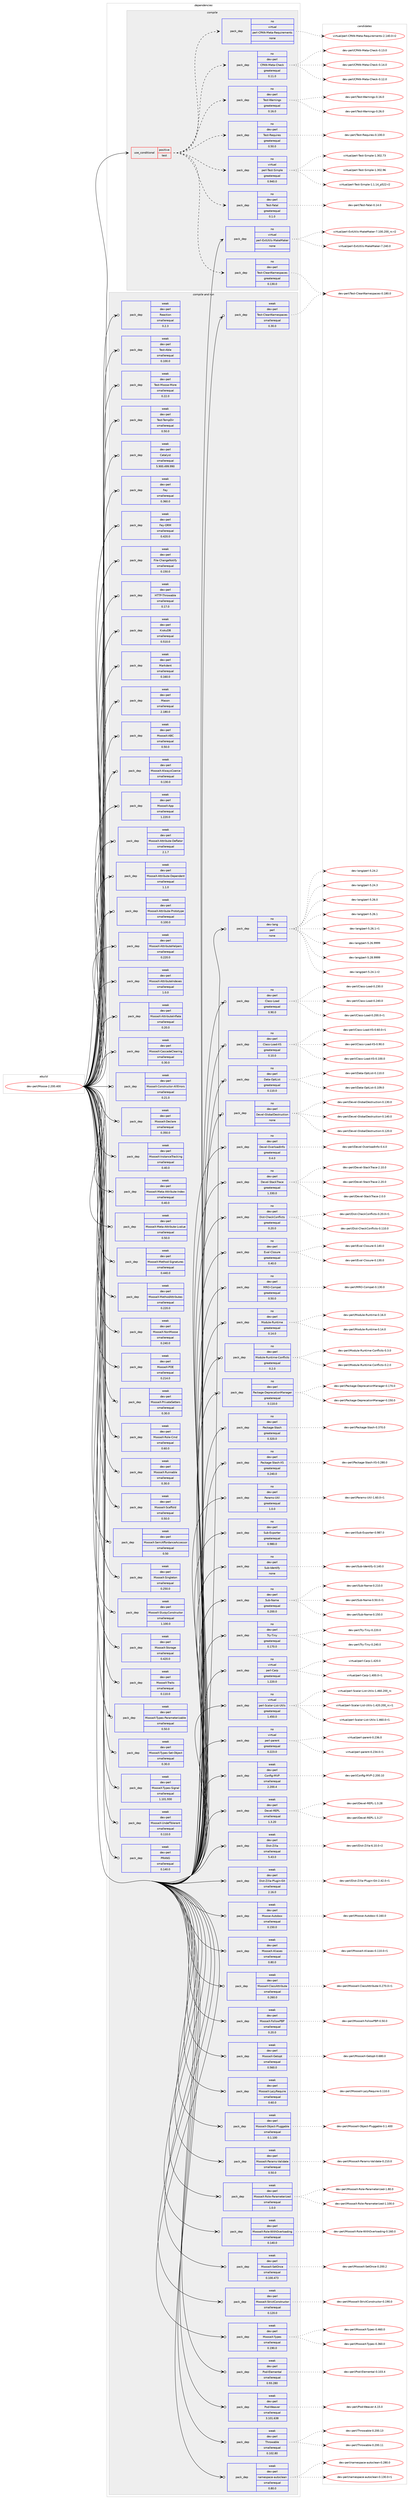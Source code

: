 digraph prolog {

# *************
# Graph options
# *************

newrank=true;
concentrate=true;
compound=true;
graph [rankdir=LR,fontname=Helvetica,fontsize=10,ranksep=1.5];#, ranksep=2.5, nodesep=0.2];
edge  [arrowhead=vee];
node  [fontname=Helvetica,fontsize=10];

# **********
# The ebuild
# **********

subgraph cluster_leftcol {
color=gray;
rank=same;
label=<<i>ebuild</i>>;
id [label="dev-perl/Moose-2.200.400", color=red, width=4, href="../dev-perl/Moose-2.200.400.svg"];
}

# ****************
# The dependencies
# ****************

subgraph cluster_midcol {
color=gray;
label=<<i>dependencies</i>>;
subgraph cluster_compile {
fillcolor="#eeeeee";
style=filled;
label=<<i>compile</i>>;
subgraph cond27689 {
dependency135248 [label=<<TABLE BORDER="0" CELLBORDER="1" CELLSPACING="0" CELLPADDING="4"><TR><TD ROWSPAN="3" CELLPADDING="10">use_conditional</TD></TR><TR><TD>positive</TD></TR><TR><TD>test</TD></TR></TABLE>>, shape=none, color=red];
subgraph pack103876 {
dependency135249 [label=<<TABLE BORDER="0" CELLBORDER="1" CELLSPACING="0" CELLPADDING="4" WIDTH="220"><TR><TD ROWSPAN="6" CELLPADDING="30">pack_dep</TD></TR><TR><TD WIDTH="110">no</TD></TR><TR><TD>dev-perl</TD></TR><TR><TD>CPAN-Meta-Check</TD></TR><TR><TD>greaterequal</TD></TR><TR><TD>0.11.0</TD></TR></TABLE>>, shape=none, color=blue];
}
dependency135248:e -> dependency135249:w [weight=20,style="dashed",arrowhead="vee"];
subgraph pack103877 {
dependency135250 [label=<<TABLE BORDER="0" CELLBORDER="1" CELLSPACING="0" CELLPADDING="4" WIDTH="220"><TR><TD ROWSPAN="6" CELLPADDING="30">pack_dep</TD></TR><TR><TD WIDTH="110">no</TD></TR><TR><TD>virtual</TD></TR><TR><TD>perl-CPAN-Meta-Requirements</TD></TR><TR><TD>none</TD></TR><TR><TD></TD></TR></TABLE>>, shape=none, color=blue];
}
dependency135248:e -> dependency135250:w [weight=20,style="dashed",arrowhead="vee"];
subgraph pack103878 {
dependency135251 [label=<<TABLE BORDER="0" CELLBORDER="1" CELLSPACING="0" CELLPADDING="4" WIDTH="220"><TR><TD ROWSPAN="6" CELLPADDING="30">pack_dep</TD></TR><TR><TD WIDTH="110">no</TD></TR><TR><TD>dev-perl</TD></TR><TR><TD>Test-CleanNamespaces</TD></TR><TR><TD>greaterequal</TD></TR><TR><TD>0.130.0</TD></TR></TABLE>>, shape=none, color=blue];
}
dependency135248:e -> dependency135251:w [weight=20,style="dashed",arrowhead="vee"];
subgraph pack103879 {
dependency135252 [label=<<TABLE BORDER="0" CELLBORDER="1" CELLSPACING="0" CELLPADDING="4" WIDTH="220"><TR><TD ROWSPAN="6" CELLPADDING="30">pack_dep</TD></TR><TR><TD WIDTH="110">no</TD></TR><TR><TD>dev-perl</TD></TR><TR><TD>Test-Fatal</TD></TR><TR><TD>greaterequal</TD></TR><TR><TD>0.1.0</TD></TR></TABLE>>, shape=none, color=blue];
}
dependency135248:e -> dependency135252:w [weight=20,style="dashed",arrowhead="vee"];
subgraph pack103880 {
dependency135253 [label=<<TABLE BORDER="0" CELLBORDER="1" CELLSPACING="0" CELLPADDING="4" WIDTH="220"><TR><TD ROWSPAN="6" CELLPADDING="30">pack_dep</TD></TR><TR><TD WIDTH="110">no</TD></TR><TR><TD>virtual</TD></TR><TR><TD>perl-Test-Simple</TD></TR><TR><TD>greaterequal</TD></TR><TR><TD>0.940.0</TD></TR></TABLE>>, shape=none, color=blue];
}
dependency135248:e -> dependency135253:w [weight=20,style="dashed",arrowhead="vee"];
subgraph pack103881 {
dependency135254 [label=<<TABLE BORDER="0" CELLBORDER="1" CELLSPACING="0" CELLPADDING="4" WIDTH="220"><TR><TD ROWSPAN="6" CELLPADDING="30">pack_dep</TD></TR><TR><TD WIDTH="110">no</TD></TR><TR><TD>dev-perl</TD></TR><TR><TD>Test-Requires</TD></TR><TR><TD>greaterequal</TD></TR><TR><TD>0.50.0</TD></TR></TABLE>>, shape=none, color=blue];
}
dependency135248:e -> dependency135254:w [weight=20,style="dashed",arrowhead="vee"];
subgraph pack103882 {
dependency135255 [label=<<TABLE BORDER="0" CELLBORDER="1" CELLSPACING="0" CELLPADDING="4" WIDTH="220"><TR><TD ROWSPAN="6" CELLPADDING="30">pack_dep</TD></TR><TR><TD WIDTH="110">no</TD></TR><TR><TD>dev-perl</TD></TR><TR><TD>Test-Warnings</TD></TR><TR><TD>greaterequal</TD></TR><TR><TD>0.16.0</TD></TR></TABLE>>, shape=none, color=blue];
}
dependency135248:e -> dependency135255:w [weight=20,style="dashed",arrowhead="vee"];
}
id:e -> dependency135248:w [weight=20,style="solid",arrowhead="vee"];
subgraph pack103883 {
dependency135256 [label=<<TABLE BORDER="0" CELLBORDER="1" CELLSPACING="0" CELLPADDING="4" WIDTH="220"><TR><TD ROWSPAN="6" CELLPADDING="30">pack_dep</TD></TR><TR><TD WIDTH="110">no</TD></TR><TR><TD>virtual</TD></TR><TR><TD>perl-ExtUtils-MakeMaker</TD></TR><TR><TD>none</TD></TR><TR><TD></TD></TR></TABLE>>, shape=none, color=blue];
}
id:e -> dependency135256:w [weight=20,style="solid",arrowhead="vee"];
}
subgraph cluster_compileandrun {
fillcolor="#eeeeee";
style=filled;
label=<<i>compile and run</i>>;
subgraph pack103884 {
dependency135257 [label=<<TABLE BORDER="0" CELLBORDER="1" CELLSPACING="0" CELLPADDING="4" WIDTH="220"><TR><TD ROWSPAN="6" CELLPADDING="30">pack_dep</TD></TR><TR><TD WIDTH="110">no</TD></TR><TR><TD>dev-lang</TD></TR><TR><TD>perl</TD></TR><TR><TD>none</TD></TR><TR><TD></TD></TR></TABLE>>, shape=none, color=blue];
}
id:e -> dependency135257:w [weight=20,style="solid",arrowhead="odotvee"];
subgraph pack103885 {
dependency135258 [label=<<TABLE BORDER="0" CELLBORDER="1" CELLSPACING="0" CELLPADDING="4" WIDTH="220"><TR><TD ROWSPAN="6" CELLPADDING="30">pack_dep</TD></TR><TR><TD WIDTH="110">no</TD></TR><TR><TD>dev-perl</TD></TR><TR><TD>Class-Load</TD></TR><TR><TD>greaterequal</TD></TR><TR><TD>0.90.0</TD></TR></TABLE>>, shape=none, color=blue];
}
id:e -> dependency135258:w [weight=20,style="solid",arrowhead="odotvee"];
subgraph pack103886 {
dependency135259 [label=<<TABLE BORDER="0" CELLBORDER="1" CELLSPACING="0" CELLPADDING="4" WIDTH="220"><TR><TD ROWSPAN="6" CELLPADDING="30">pack_dep</TD></TR><TR><TD WIDTH="110">no</TD></TR><TR><TD>dev-perl</TD></TR><TR><TD>Class-Load-XS</TD></TR><TR><TD>greaterequal</TD></TR><TR><TD>0.10.0</TD></TR></TABLE>>, shape=none, color=blue];
}
id:e -> dependency135259:w [weight=20,style="solid",arrowhead="odotvee"];
subgraph pack103887 {
dependency135260 [label=<<TABLE BORDER="0" CELLBORDER="1" CELLSPACING="0" CELLPADDING="4" WIDTH="220"><TR><TD ROWSPAN="6" CELLPADDING="30">pack_dep</TD></TR><TR><TD WIDTH="110">no</TD></TR><TR><TD>dev-perl</TD></TR><TR><TD>Data-OptList</TD></TR><TR><TD>greaterequal</TD></TR><TR><TD>0.110.0</TD></TR></TABLE>>, shape=none, color=blue];
}
id:e -> dependency135260:w [weight=20,style="solid",arrowhead="odotvee"];
subgraph pack103888 {
dependency135261 [label=<<TABLE BORDER="0" CELLBORDER="1" CELLSPACING="0" CELLPADDING="4" WIDTH="220"><TR><TD ROWSPAN="6" CELLPADDING="30">pack_dep</TD></TR><TR><TD WIDTH="110">no</TD></TR><TR><TD>dev-perl</TD></TR><TR><TD>Devel-GlobalDestruction</TD></TR><TR><TD>none</TD></TR><TR><TD></TD></TR></TABLE>>, shape=none, color=blue];
}
id:e -> dependency135261:w [weight=20,style="solid",arrowhead="odotvee"];
subgraph pack103889 {
dependency135262 [label=<<TABLE BORDER="0" CELLBORDER="1" CELLSPACING="0" CELLPADDING="4" WIDTH="220"><TR><TD ROWSPAN="6" CELLPADDING="30">pack_dep</TD></TR><TR><TD WIDTH="110">no</TD></TR><TR><TD>dev-perl</TD></TR><TR><TD>Devel-OverloadInfo</TD></TR><TR><TD>greaterequal</TD></TR><TR><TD>0.4.0</TD></TR></TABLE>>, shape=none, color=blue];
}
id:e -> dependency135262:w [weight=20,style="solid",arrowhead="odotvee"];
subgraph pack103890 {
dependency135263 [label=<<TABLE BORDER="0" CELLBORDER="1" CELLSPACING="0" CELLPADDING="4" WIDTH="220"><TR><TD ROWSPAN="6" CELLPADDING="30">pack_dep</TD></TR><TR><TD WIDTH="110">no</TD></TR><TR><TD>dev-perl</TD></TR><TR><TD>Devel-StackTrace</TD></TR><TR><TD>greaterequal</TD></TR><TR><TD>1.330.0</TD></TR></TABLE>>, shape=none, color=blue];
}
id:e -> dependency135263:w [weight=20,style="solid",arrowhead="odotvee"];
subgraph pack103891 {
dependency135264 [label=<<TABLE BORDER="0" CELLBORDER="1" CELLSPACING="0" CELLPADDING="4" WIDTH="220"><TR><TD ROWSPAN="6" CELLPADDING="30">pack_dep</TD></TR><TR><TD WIDTH="110">no</TD></TR><TR><TD>dev-perl</TD></TR><TR><TD>Dist-CheckConflicts</TD></TR><TR><TD>greaterequal</TD></TR><TR><TD>0.20.0</TD></TR></TABLE>>, shape=none, color=blue];
}
id:e -> dependency135264:w [weight=20,style="solid",arrowhead="odotvee"];
subgraph pack103892 {
dependency135265 [label=<<TABLE BORDER="0" CELLBORDER="1" CELLSPACING="0" CELLPADDING="4" WIDTH="220"><TR><TD ROWSPAN="6" CELLPADDING="30">pack_dep</TD></TR><TR><TD WIDTH="110">no</TD></TR><TR><TD>dev-perl</TD></TR><TR><TD>Eval-Closure</TD></TR><TR><TD>greaterequal</TD></TR><TR><TD>0.40.0</TD></TR></TABLE>>, shape=none, color=blue];
}
id:e -> dependency135265:w [weight=20,style="solid",arrowhead="odotvee"];
subgraph pack103893 {
dependency135266 [label=<<TABLE BORDER="0" CELLBORDER="1" CELLSPACING="0" CELLPADDING="4" WIDTH="220"><TR><TD ROWSPAN="6" CELLPADDING="30">pack_dep</TD></TR><TR><TD WIDTH="110">no</TD></TR><TR><TD>dev-perl</TD></TR><TR><TD>MRO-Compat</TD></TR><TR><TD>greaterequal</TD></TR><TR><TD>0.50.0</TD></TR></TABLE>>, shape=none, color=blue];
}
id:e -> dependency135266:w [weight=20,style="solid",arrowhead="odotvee"];
subgraph pack103894 {
dependency135267 [label=<<TABLE BORDER="0" CELLBORDER="1" CELLSPACING="0" CELLPADDING="4" WIDTH="220"><TR><TD ROWSPAN="6" CELLPADDING="30">pack_dep</TD></TR><TR><TD WIDTH="110">no</TD></TR><TR><TD>dev-perl</TD></TR><TR><TD>Module-Runtime</TD></TR><TR><TD>greaterequal</TD></TR><TR><TD>0.14.0</TD></TR></TABLE>>, shape=none, color=blue];
}
id:e -> dependency135267:w [weight=20,style="solid",arrowhead="odotvee"];
subgraph pack103895 {
dependency135268 [label=<<TABLE BORDER="0" CELLBORDER="1" CELLSPACING="0" CELLPADDING="4" WIDTH="220"><TR><TD ROWSPAN="6" CELLPADDING="30">pack_dep</TD></TR><TR><TD WIDTH="110">no</TD></TR><TR><TD>dev-perl</TD></TR><TR><TD>Module-Runtime-Conflicts</TD></TR><TR><TD>greaterequal</TD></TR><TR><TD>0.2.0</TD></TR></TABLE>>, shape=none, color=blue];
}
id:e -> dependency135268:w [weight=20,style="solid",arrowhead="odotvee"];
subgraph pack103896 {
dependency135269 [label=<<TABLE BORDER="0" CELLBORDER="1" CELLSPACING="0" CELLPADDING="4" WIDTH="220"><TR><TD ROWSPAN="6" CELLPADDING="30">pack_dep</TD></TR><TR><TD WIDTH="110">no</TD></TR><TR><TD>dev-perl</TD></TR><TR><TD>Package-DeprecationManager</TD></TR><TR><TD>greaterequal</TD></TR><TR><TD>0.110.0</TD></TR></TABLE>>, shape=none, color=blue];
}
id:e -> dependency135269:w [weight=20,style="solid",arrowhead="odotvee"];
subgraph pack103897 {
dependency135270 [label=<<TABLE BORDER="0" CELLBORDER="1" CELLSPACING="0" CELLPADDING="4" WIDTH="220"><TR><TD ROWSPAN="6" CELLPADDING="30">pack_dep</TD></TR><TR><TD WIDTH="110">no</TD></TR><TR><TD>dev-perl</TD></TR><TR><TD>Package-Stash</TD></TR><TR><TD>greaterequal</TD></TR><TR><TD>0.320.0</TD></TR></TABLE>>, shape=none, color=blue];
}
id:e -> dependency135270:w [weight=20,style="solid",arrowhead="odotvee"];
subgraph pack103898 {
dependency135271 [label=<<TABLE BORDER="0" CELLBORDER="1" CELLSPACING="0" CELLPADDING="4" WIDTH="220"><TR><TD ROWSPAN="6" CELLPADDING="30">pack_dep</TD></TR><TR><TD WIDTH="110">no</TD></TR><TR><TD>dev-perl</TD></TR><TR><TD>Package-Stash-XS</TD></TR><TR><TD>greaterequal</TD></TR><TR><TD>0.240.0</TD></TR></TABLE>>, shape=none, color=blue];
}
id:e -> dependency135271:w [weight=20,style="solid",arrowhead="odotvee"];
subgraph pack103899 {
dependency135272 [label=<<TABLE BORDER="0" CELLBORDER="1" CELLSPACING="0" CELLPADDING="4" WIDTH="220"><TR><TD ROWSPAN="6" CELLPADDING="30">pack_dep</TD></TR><TR><TD WIDTH="110">no</TD></TR><TR><TD>dev-perl</TD></TR><TR><TD>Params-Util</TD></TR><TR><TD>greaterequal</TD></TR><TR><TD>1.0.0</TD></TR></TABLE>>, shape=none, color=blue];
}
id:e -> dependency135272:w [weight=20,style="solid",arrowhead="odotvee"];
subgraph pack103900 {
dependency135273 [label=<<TABLE BORDER="0" CELLBORDER="1" CELLSPACING="0" CELLPADDING="4" WIDTH="220"><TR><TD ROWSPAN="6" CELLPADDING="30">pack_dep</TD></TR><TR><TD WIDTH="110">no</TD></TR><TR><TD>dev-perl</TD></TR><TR><TD>Sub-Exporter</TD></TR><TR><TD>greaterequal</TD></TR><TR><TD>0.980.0</TD></TR></TABLE>>, shape=none, color=blue];
}
id:e -> dependency135273:w [weight=20,style="solid",arrowhead="odotvee"];
subgraph pack103901 {
dependency135274 [label=<<TABLE BORDER="0" CELLBORDER="1" CELLSPACING="0" CELLPADDING="4" WIDTH="220"><TR><TD ROWSPAN="6" CELLPADDING="30">pack_dep</TD></TR><TR><TD WIDTH="110">no</TD></TR><TR><TD>dev-perl</TD></TR><TR><TD>Sub-Identify</TD></TR><TR><TD>none</TD></TR><TR><TD></TD></TR></TABLE>>, shape=none, color=blue];
}
id:e -> dependency135274:w [weight=20,style="solid",arrowhead="odotvee"];
subgraph pack103902 {
dependency135275 [label=<<TABLE BORDER="0" CELLBORDER="1" CELLSPACING="0" CELLPADDING="4" WIDTH="220"><TR><TD ROWSPAN="6" CELLPADDING="30">pack_dep</TD></TR><TR><TD WIDTH="110">no</TD></TR><TR><TD>dev-perl</TD></TR><TR><TD>Sub-Name</TD></TR><TR><TD>greaterequal</TD></TR><TR><TD>0.200.0</TD></TR></TABLE>>, shape=none, color=blue];
}
id:e -> dependency135275:w [weight=20,style="solid",arrowhead="odotvee"];
subgraph pack103903 {
dependency135276 [label=<<TABLE BORDER="0" CELLBORDER="1" CELLSPACING="0" CELLPADDING="4" WIDTH="220"><TR><TD ROWSPAN="6" CELLPADDING="30">pack_dep</TD></TR><TR><TD WIDTH="110">no</TD></TR><TR><TD>dev-perl</TD></TR><TR><TD>Try-Tiny</TD></TR><TR><TD>greaterequal</TD></TR><TR><TD>0.170.0</TD></TR></TABLE>>, shape=none, color=blue];
}
id:e -> dependency135276:w [weight=20,style="solid",arrowhead="odotvee"];
subgraph pack103904 {
dependency135277 [label=<<TABLE BORDER="0" CELLBORDER="1" CELLSPACING="0" CELLPADDING="4" WIDTH="220"><TR><TD ROWSPAN="6" CELLPADDING="30">pack_dep</TD></TR><TR><TD WIDTH="110">no</TD></TR><TR><TD>virtual</TD></TR><TR><TD>perl-Carp</TD></TR><TR><TD>greaterequal</TD></TR><TR><TD>1.220.0</TD></TR></TABLE>>, shape=none, color=blue];
}
id:e -> dependency135277:w [weight=20,style="solid",arrowhead="odotvee"];
subgraph pack103905 {
dependency135278 [label=<<TABLE BORDER="0" CELLBORDER="1" CELLSPACING="0" CELLPADDING="4" WIDTH="220"><TR><TD ROWSPAN="6" CELLPADDING="30">pack_dep</TD></TR><TR><TD WIDTH="110">no</TD></TR><TR><TD>virtual</TD></TR><TR><TD>perl-Scalar-List-Utils</TD></TR><TR><TD>greaterequal</TD></TR><TR><TD>1.450.0</TD></TR></TABLE>>, shape=none, color=blue];
}
id:e -> dependency135278:w [weight=20,style="solid",arrowhead="odotvee"];
subgraph pack103906 {
dependency135279 [label=<<TABLE BORDER="0" CELLBORDER="1" CELLSPACING="0" CELLPADDING="4" WIDTH="220"><TR><TD ROWSPAN="6" CELLPADDING="30">pack_dep</TD></TR><TR><TD WIDTH="110">no</TD></TR><TR><TD>virtual</TD></TR><TR><TD>perl-parent</TD></TR><TR><TD>greaterequal</TD></TR><TR><TD>0.223.0</TD></TR></TABLE>>, shape=none, color=blue];
}
id:e -> dependency135279:w [weight=20,style="solid",arrowhead="odotvee"];
subgraph pack103907 {
dependency135280 [label=<<TABLE BORDER="0" CELLBORDER="1" CELLSPACING="0" CELLPADDING="4" WIDTH="220"><TR><TD ROWSPAN="6" CELLPADDING="30">pack_dep</TD></TR><TR><TD WIDTH="110">weak</TD></TR><TR><TD>dev-perl</TD></TR><TR><TD>Catalyst</TD></TR><TR><TD>smallerequal</TD></TR><TR><TD>5.900.499.990</TD></TR></TABLE>>, shape=none, color=blue];
}
id:e -> dependency135280:w [weight=20,style="solid",arrowhead="odotvee"];
subgraph pack103908 {
dependency135281 [label=<<TABLE BORDER="0" CELLBORDER="1" CELLSPACING="0" CELLPADDING="4" WIDTH="220"><TR><TD ROWSPAN="6" CELLPADDING="30">pack_dep</TD></TR><TR><TD WIDTH="110">weak</TD></TR><TR><TD>dev-perl</TD></TR><TR><TD>Config-MVP</TD></TR><TR><TD>smallerequal</TD></TR><TR><TD>2.200.4</TD></TR></TABLE>>, shape=none, color=blue];
}
id:e -> dependency135281:w [weight=20,style="solid",arrowhead="odotvee"];
subgraph pack103909 {
dependency135282 [label=<<TABLE BORDER="0" CELLBORDER="1" CELLSPACING="0" CELLPADDING="4" WIDTH="220"><TR><TD ROWSPAN="6" CELLPADDING="30">pack_dep</TD></TR><TR><TD WIDTH="110">weak</TD></TR><TR><TD>dev-perl</TD></TR><TR><TD>Devel-REPL</TD></TR><TR><TD>smallerequal</TD></TR><TR><TD>1.3.20</TD></TR></TABLE>>, shape=none, color=blue];
}
id:e -> dependency135282:w [weight=20,style="solid",arrowhead="odotvee"];
subgraph pack103910 {
dependency135283 [label=<<TABLE BORDER="0" CELLBORDER="1" CELLSPACING="0" CELLPADDING="4" WIDTH="220"><TR><TD ROWSPAN="6" CELLPADDING="30">pack_dep</TD></TR><TR><TD WIDTH="110">weak</TD></TR><TR><TD>dev-perl</TD></TR><TR><TD>Dist-Zilla</TD></TR><TR><TD>smallerequal</TD></TR><TR><TD>5.43.0</TD></TR></TABLE>>, shape=none, color=blue];
}
id:e -> dependency135283:w [weight=20,style="solid",arrowhead="odotvee"];
subgraph pack103911 {
dependency135284 [label=<<TABLE BORDER="0" CELLBORDER="1" CELLSPACING="0" CELLPADDING="4" WIDTH="220"><TR><TD ROWSPAN="6" CELLPADDING="30">pack_dep</TD></TR><TR><TD WIDTH="110">weak</TD></TR><TR><TD>dev-perl</TD></TR><TR><TD>Dist-Zilla-Plugin-Git</TD></TR><TR><TD>smallerequal</TD></TR><TR><TD>2.16.0</TD></TR></TABLE>>, shape=none, color=blue];
}
id:e -> dependency135284:w [weight=20,style="solid",arrowhead="odotvee"];
subgraph pack103912 {
dependency135285 [label=<<TABLE BORDER="0" CELLBORDER="1" CELLSPACING="0" CELLPADDING="4" WIDTH="220"><TR><TD ROWSPAN="6" CELLPADDING="30">pack_dep</TD></TR><TR><TD WIDTH="110">weak</TD></TR><TR><TD>dev-perl</TD></TR><TR><TD>Fey</TD></TR><TR><TD>smallerequal</TD></TR><TR><TD>0.360.0</TD></TR></TABLE>>, shape=none, color=blue];
}
id:e -> dependency135285:w [weight=20,style="solid",arrowhead="odotvee"];
subgraph pack103913 {
dependency135286 [label=<<TABLE BORDER="0" CELLBORDER="1" CELLSPACING="0" CELLPADDING="4" WIDTH="220"><TR><TD ROWSPAN="6" CELLPADDING="30">pack_dep</TD></TR><TR><TD WIDTH="110">weak</TD></TR><TR><TD>dev-perl</TD></TR><TR><TD>Fey-ORM</TD></TR><TR><TD>smallerequal</TD></TR><TR><TD>0.420.0</TD></TR></TABLE>>, shape=none, color=blue];
}
id:e -> dependency135286:w [weight=20,style="solid",arrowhead="odotvee"];
subgraph pack103914 {
dependency135287 [label=<<TABLE BORDER="0" CELLBORDER="1" CELLSPACING="0" CELLPADDING="4" WIDTH="220"><TR><TD ROWSPAN="6" CELLPADDING="30">pack_dep</TD></TR><TR><TD WIDTH="110">weak</TD></TR><TR><TD>dev-perl</TD></TR><TR><TD>File-ChangeNotify</TD></TR><TR><TD>smallerequal</TD></TR><TR><TD>0.150.0</TD></TR></TABLE>>, shape=none, color=blue];
}
id:e -> dependency135287:w [weight=20,style="solid",arrowhead="odotvee"];
subgraph pack103915 {
dependency135288 [label=<<TABLE BORDER="0" CELLBORDER="1" CELLSPACING="0" CELLPADDING="4" WIDTH="220"><TR><TD ROWSPAN="6" CELLPADDING="30">pack_dep</TD></TR><TR><TD WIDTH="110">weak</TD></TR><TR><TD>dev-perl</TD></TR><TR><TD>HTTP-Throwable</TD></TR><TR><TD>smallerequal</TD></TR><TR><TD>0.17.0</TD></TR></TABLE>>, shape=none, color=blue];
}
id:e -> dependency135288:w [weight=20,style="solid",arrowhead="odotvee"];
subgraph pack103916 {
dependency135289 [label=<<TABLE BORDER="0" CELLBORDER="1" CELLSPACING="0" CELLPADDING="4" WIDTH="220"><TR><TD ROWSPAN="6" CELLPADDING="30">pack_dep</TD></TR><TR><TD WIDTH="110">weak</TD></TR><TR><TD>dev-perl</TD></TR><TR><TD>KiokuDB</TD></TR><TR><TD>smallerequal</TD></TR><TR><TD>0.510.0</TD></TR></TABLE>>, shape=none, color=blue];
}
id:e -> dependency135289:w [weight=20,style="solid",arrowhead="odotvee"];
subgraph pack103917 {
dependency135290 [label=<<TABLE BORDER="0" CELLBORDER="1" CELLSPACING="0" CELLPADDING="4" WIDTH="220"><TR><TD ROWSPAN="6" CELLPADDING="30">pack_dep</TD></TR><TR><TD WIDTH="110">weak</TD></TR><TR><TD>dev-perl</TD></TR><TR><TD>Markdent</TD></TR><TR><TD>smallerequal</TD></TR><TR><TD>0.160.0</TD></TR></TABLE>>, shape=none, color=blue];
}
id:e -> dependency135290:w [weight=20,style="solid",arrowhead="odotvee"];
subgraph pack103918 {
dependency135291 [label=<<TABLE BORDER="0" CELLBORDER="1" CELLSPACING="0" CELLPADDING="4" WIDTH="220"><TR><TD ROWSPAN="6" CELLPADDING="30">pack_dep</TD></TR><TR><TD WIDTH="110">weak</TD></TR><TR><TD>dev-perl</TD></TR><TR><TD>Mason</TD></TR><TR><TD>smallerequal</TD></TR><TR><TD>2.180.0</TD></TR></TABLE>>, shape=none, color=blue];
}
id:e -> dependency135291:w [weight=20,style="solid",arrowhead="odotvee"];
subgraph pack103919 {
dependency135292 [label=<<TABLE BORDER="0" CELLBORDER="1" CELLSPACING="0" CELLPADDING="4" WIDTH="220"><TR><TD ROWSPAN="6" CELLPADDING="30">pack_dep</TD></TR><TR><TD WIDTH="110">weak</TD></TR><TR><TD>dev-perl</TD></TR><TR><TD>Moose-Autobox</TD></TR><TR><TD>smallerequal</TD></TR><TR><TD>0.150.0</TD></TR></TABLE>>, shape=none, color=blue];
}
id:e -> dependency135292:w [weight=20,style="solid",arrowhead="odotvee"];
subgraph pack103920 {
dependency135293 [label=<<TABLE BORDER="0" CELLBORDER="1" CELLSPACING="0" CELLPADDING="4" WIDTH="220"><TR><TD ROWSPAN="6" CELLPADDING="30">pack_dep</TD></TR><TR><TD WIDTH="110">weak</TD></TR><TR><TD>dev-perl</TD></TR><TR><TD>MooseX-ABC</TD></TR><TR><TD>smallerequal</TD></TR><TR><TD>0.50.0</TD></TR></TABLE>>, shape=none, color=blue];
}
id:e -> dependency135293:w [weight=20,style="solid",arrowhead="odotvee"];
subgraph pack103921 {
dependency135294 [label=<<TABLE BORDER="0" CELLBORDER="1" CELLSPACING="0" CELLPADDING="4" WIDTH="220"><TR><TD ROWSPAN="6" CELLPADDING="30">pack_dep</TD></TR><TR><TD WIDTH="110">weak</TD></TR><TR><TD>dev-perl</TD></TR><TR><TD>MooseX-Aliases</TD></TR><TR><TD>smallerequal</TD></TR><TR><TD>0.80.0</TD></TR></TABLE>>, shape=none, color=blue];
}
id:e -> dependency135294:w [weight=20,style="solid",arrowhead="odotvee"];
subgraph pack103922 {
dependency135295 [label=<<TABLE BORDER="0" CELLBORDER="1" CELLSPACING="0" CELLPADDING="4" WIDTH="220"><TR><TD ROWSPAN="6" CELLPADDING="30">pack_dep</TD></TR><TR><TD WIDTH="110">weak</TD></TR><TR><TD>dev-perl</TD></TR><TR><TD>MooseX-AlwaysCoerce</TD></TR><TR><TD>smallerequal</TD></TR><TR><TD>0.130.0</TD></TR></TABLE>>, shape=none, color=blue];
}
id:e -> dependency135295:w [weight=20,style="solid",arrowhead="odotvee"];
subgraph pack103923 {
dependency135296 [label=<<TABLE BORDER="0" CELLBORDER="1" CELLSPACING="0" CELLPADDING="4" WIDTH="220"><TR><TD ROWSPAN="6" CELLPADDING="30">pack_dep</TD></TR><TR><TD WIDTH="110">weak</TD></TR><TR><TD>dev-perl</TD></TR><TR><TD>MooseX-App</TD></TR><TR><TD>smallerequal</TD></TR><TR><TD>1.220.0</TD></TR></TABLE>>, shape=none, color=blue];
}
id:e -> dependency135296:w [weight=20,style="solid",arrowhead="odotvee"];
subgraph pack103924 {
dependency135297 [label=<<TABLE BORDER="0" CELLBORDER="1" CELLSPACING="0" CELLPADDING="4" WIDTH="220"><TR><TD ROWSPAN="6" CELLPADDING="30">pack_dep</TD></TR><TR><TD WIDTH="110">weak</TD></TR><TR><TD>dev-perl</TD></TR><TR><TD>MooseX-Attribute-Deflator</TD></TR><TR><TD>smallerequal</TD></TR><TR><TD>2.1.7</TD></TR></TABLE>>, shape=none, color=blue];
}
id:e -> dependency135297:w [weight=20,style="solid",arrowhead="odotvee"];
subgraph pack103925 {
dependency135298 [label=<<TABLE BORDER="0" CELLBORDER="1" CELLSPACING="0" CELLPADDING="4" WIDTH="220"><TR><TD ROWSPAN="6" CELLPADDING="30">pack_dep</TD></TR><TR><TD WIDTH="110">weak</TD></TR><TR><TD>dev-perl</TD></TR><TR><TD>MooseX-Attribute-Dependent</TD></TR><TR><TD>smallerequal</TD></TR><TR><TD>1.1.0</TD></TR></TABLE>>, shape=none, color=blue];
}
id:e -> dependency135298:w [weight=20,style="solid",arrowhead="odotvee"];
subgraph pack103926 {
dependency135299 [label=<<TABLE BORDER="0" CELLBORDER="1" CELLSPACING="0" CELLPADDING="4" WIDTH="220"><TR><TD ROWSPAN="6" CELLPADDING="30">pack_dep</TD></TR><TR><TD WIDTH="110">weak</TD></TR><TR><TD>dev-perl</TD></TR><TR><TD>MooseX-Attribute-Prototype</TD></TR><TR><TD>smallerequal</TD></TR><TR><TD>0.100.0</TD></TR></TABLE>>, shape=none, color=blue];
}
id:e -> dependency135299:w [weight=20,style="solid",arrowhead="odotvee"];
subgraph pack103927 {
dependency135300 [label=<<TABLE BORDER="0" CELLBORDER="1" CELLSPACING="0" CELLPADDING="4" WIDTH="220"><TR><TD ROWSPAN="6" CELLPADDING="30">pack_dep</TD></TR><TR><TD WIDTH="110">weak</TD></TR><TR><TD>dev-perl</TD></TR><TR><TD>MooseX-AttributeHelpers</TD></TR><TR><TD>smallerequal</TD></TR><TR><TD>0.220.0</TD></TR></TABLE>>, shape=none, color=blue];
}
id:e -> dependency135300:w [weight=20,style="solid",arrowhead="odotvee"];
subgraph pack103928 {
dependency135301 [label=<<TABLE BORDER="0" CELLBORDER="1" CELLSPACING="0" CELLPADDING="4" WIDTH="220"><TR><TD ROWSPAN="6" CELLPADDING="30">pack_dep</TD></TR><TR><TD WIDTH="110">weak</TD></TR><TR><TD>dev-perl</TD></TR><TR><TD>MooseX-AttributeIndexes</TD></TR><TR><TD>smallerequal</TD></TR><TR><TD>1.0.0</TD></TR></TABLE>>, shape=none, color=blue];
}
id:e -> dependency135301:w [weight=20,style="solid",arrowhead="odotvee"];
subgraph pack103929 {
dependency135302 [label=<<TABLE BORDER="0" CELLBORDER="1" CELLSPACING="0" CELLPADDING="4" WIDTH="220"><TR><TD ROWSPAN="6" CELLPADDING="30">pack_dep</TD></TR><TR><TD WIDTH="110">weak</TD></TR><TR><TD>dev-perl</TD></TR><TR><TD>MooseX-AttributeInflate</TD></TR><TR><TD>smallerequal</TD></TR><TR><TD>0.20.0</TD></TR></TABLE>>, shape=none, color=blue];
}
id:e -> dependency135302:w [weight=20,style="solid",arrowhead="odotvee"];
subgraph pack103930 {
dependency135303 [label=<<TABLE BORDER="0" CELLBORDER="1" CELLSPACING="0" CELLPADDING="4" WIDTH="220"><TR><TD ROWSPAN="6" CELLPADDING="30">pack_dep</TD></TR><TR><TD WIDTH="110">weak</TD></TR><TR><TD>dev-perl</TD></TR><TR><TD>MooseX-CascadeClearing</TD></TR><TR><TD>smallerequal</TD></TR><TR><TD>0.30.0</TD></TR></TABLE>>, shape=none, color=blue];
}
id:e -> dependency135303:w [weight=20,style="solid",arrowhead="odotvee"];
subgraph pack103931 {
dependency135304 [label=<<TABLE BORDER="0" CELLBORDER="1" CELLSPACING="0" CELLPADDING="4" WIDTH="220"><TR><TD ROWSPAN="6" CELLPADDING="30">pack_dep</TD></TR><TR><TD WIDTH="110">weak</TD></TR><TR><TD>dev-perl</TD></TR><TR><TD>MooseX-ClassAttribute</TD></TR><TR><TD>smallerequal</TD></TR><TR><TD>0.260.0</TD></TR></TABLE>>, shape=none, color=blue];
}
id:e -> dependency135304:w [weight=20,style="solid",arrowhead="odotvee"];
subgraph pack103932 {
dependency135305 [label=<<TABLE BORDER="0" CELLBORDER="1" CELLSPACING="0" CELLPADDING="4" WIDTH="220"><TR><TD ROWSPAN="6" CELLPADDING="30">pack_dep</TD></TR><TR><TD WIDTH="110">weak</TD></TR><TR><TD>dev-perl</TD></TR><TR><TD>MooseX-Constructor-AllErrors</TD></TR><TR><TD>smallerequal</TD></TR><TR><TD>0.21.0</TD></TR></TABLE>>, shape=none, color=blue];
}
id:e -> dependency135305:w [weight=20,style="solid",arrowhead="odotvee"];
subgraph pack103933 {
dependency135306 [label=<<TABLE BORDER="0" CELLBORDER="1" CELLSPACING="0" CELLPADDING="4" WIDTH="220"><TR><TD ROWSPAN="6" CELLPADDING="30">pack_dep</TD></TR><TR><TD WIDTH="110">weak</TD></TR><TR><TD>dev-perl</TD></TR><TR><TD>MooseX-Declare</TD></TR><TR><TD>smallerequal</TD></TR><TR><TD>0.350.0</TD></TR></TABLE>>, shape=none, color=blue];
}
id:e -> dependency135306:w [weight=20,style="solid",arrowhead="odotvee"];
subgraph pack103934 {
dependency135307 [label=<<TABLE BORDER="0" CELLBORDER="1" CELLSPACING="0" CELLPADDING="4" WIDTH="220"><TR><TD ROWSPAN="6" CELLPADDING="30">pack_dep</TD></TR><TR><TD WIDTH="110">weak</TD></TR><TR><TD>dev-perl</TD></TR><TR><TD>MooseX-FollowPBP</TD></TR><TR><TD>smallerequal</TD></TR><TR><TD>0.20.0</TD></TR></TABLE>>, shape=none, color=blue];
}
id:e -> dependency135307:w [weight=20,style="solid",arrowhead="odotvee"];
subgraph pack103935 {
dependency135308 [label=<<TABLE BORDER="0" CELLBORDER="1" CELLSPACING="0" CELLPADDING="4" WIDTH="220"><TR><TD ROWSPAN="6" CELLPADDING="30">pack_dep</TD></TR><TR><TD WIDTH="110">weak</TD></TR><TR><TD>dev-perl</TD></TR><TR><TD>MooseX-Getopt</TD></TR><TR><TD>smallerequal</TD></TR><TR><TD>0.560.0</TD></TR></TABLE>>, shape=none, color=blue];
}
id:e -> dependency135308:w [weight=20,style="solid",arrowhead="odotvee"];
subgraph pack103936 {
dependency135309 [label=<<TABLE BORDER="0" CELLBORDER="1" CELLSPACING="0" CELLPADDING="4" WIDTH="220"><TR><TD ROWSPAN="6" CELLPADDING="30">pack_dep</TD></TR><TR><TD WIDTH="110">weak</TD></TR><TR><TD>dev-perl</TD></TR><TR><TD>MooseX-InstanceTracking</TD></TR><TR><TD>smallerequal</TD></TR><TR><TD>0.40.0</TD></TR></TABLE>>, shape=none, color=blue];
}
id:e -> dependency135309:w [weight=20,style="solid",arrowhead="odotvee"];
subgraph pack103937 {
dependency135310 [label=<<TABLE BORDER="0" CELLBORDER="1" CELLSPACING="0" CELLPADDING="4" WIDTH="220"><TR><TD ROWSPAN="6" CELLPADDING="30">pack_dep</TD></TR><TR><TD WIDTH="110">weak</TD></TR><TR><TD>dev-perl</TD></TR><TR><TD>MooseX-LazyRequire</TD></TR><TR><TD>smallerequal</TD></TR><TR><TD>0.60.0</TD></TR></TABLE>>, shape=none, color=blue];
}
id:e -> dependency135310:w [weight=20,style="solid",arrowhead="odotvee"];
subgraph pack103938 {
dependency135311 [label=<<TABLE BORDER="0" CELLBORDER="1" CELLSPACING="0" CELLPADDING="4" WIDTH="220"><TR><TD ROWSPAN="6" CELLPADDING="30">pack_dep</TD></TR><TR><TD WIDTH="110">weak</TD></TR><TR><TD>dev-perl</TD></TR><TR><TD>MooseX-Meta-Attribute-Index</TD></TR><TR><TD>smallerequal</TD></TR><TR><TD>0.40.0</TD></TR></TABLE>>, shape=none, color=blue];
}
id:e -> dependency135311:w [weight=20,style="solid",arrowhead="odotvee"];
subgraph pack103939 {
dependency135312 [label=<<TABLE BORDER="0" CELLBORDER="1" CELLSPACING="0" CELLPADDING="4" WIDTH="220"><TR><TD ROWSPAN="6" CELLPADDING="30">pack_dep</TD></TR><TR><TD WIDTH="110">weak</TD></TR><TR><TD>dev-perl</TD></TR><TR><TD>MooseX-Meta-Attribute-Lvalue</TD></TR><TR><TD>smallerequal</TD></TR><TR><TD>0.50.0</TD></TR></TABLE>>, shape=none, color=blue];
}
id:e -> dependency135312:w [weight=20,style="solid",arrowhead="odotvee"];
subgraph pack103940 {
dependency135313 [label=<<TABLE BORDER="0" CELLBORDER="1" CELLSPACING="0" CELLPADDING="4" WIDTH="220"><TR><TD ROWSPAN="6" CELLPADDING="30">pack_dep</TD></TR><TR><TD WIDTH="110">weak</TD></TR><TR><TD>dev-perl</TD></TR><TR><TD>MooseX-Method-Signatures</TD></TR><TR><TD>smallerequal</TD></TR><TR><TD>0.440.0</TD></TR></TABLE>>, shape=none, color=blue];
}
id:e -> dependency135313:w [weight=20,style="solid",arrowhead="odotvee"];
subgraph pack103941 {
dependency135314 [label=<<TABLE BORDER="0" CELLBORDER="1" CELLSPACING="0" CELLPADDING="4" WIDTH="220"><TR><TD ROWSPAN="6" CELLPADDING="30">pack_dep</TD></TR><TR><TD WIDTH="110">weak</TD></TR><TR><TD>dev-perl</TD></TR><TR><TD>MooseX-MethodAttributes</TD></TR><TR><TD>smallerequal</TD></TR><TR><TD>0.220.0</TD></TR></TABLE>>, shape=none, color=blue];
}
id:e -> dependency135314:w [weight=20,style="solid",arrowhead="odotvee"];
subgraph pack103942 {
dependency135315 [label=<<TABLE BORDER="0" CELLBORDER="1" CELLSPACING="0" CELLPADDING="4" WIDTH="220"><TR><TD ROWSPAN="6" CELLPADDING="30">pack_dep</TD></TR><TR><TD WIDTH="110">weak</TD></TR><TR><TD>dev-perl</TD></TR><TR><TD>MooseX-NonMoose</TD></TR><TR><TD>smallerequal</TD></TR><TR><TD>0.240.0</TD></TR></TABLE>>, shape=none, color=blue];
}
id:e -> dependency135315:w [weight=20,style="solid",arrowhead="odotvee"];
subgraph pack103943 {
dependency135316 [label=<<TABLE BORDER="0" CELLBORDER="1" CELLSPACING="0" CELLPADDING="4" WIDTH="220"><TR><TD ROWSPAN="6" CELLPADDING="30">pack_dep</TD></TR><TR><TD WIDTH="110">weak</TD></TR><TR><TD>dev-perl</TD></TR><TR><TD>MooseX-Object-Pluggable</TD></TR><TR><TD>smallerequal</TD></TR><TR><TD>0.1.100</TD></TR></TABLE>>, shape=none, color=blue];
}
id:e -> dependency135316:w [weight=20,style="solid",arrowhead="odotvee"];
subgraph pack103944 {
dependency135317 [label=<<TABLE BORDER="0" CELLBORDER="1" CELLSPACING="0" CELLPADDING="4" WIDTH="220"><TR><TD ROWSPAN="6" CELLPADDING="30">pack_dep</TD></TR><TR><TD WIDTH="110">weak</TD></TR><TR><TD>dev-perl</TD></TR><TR><TD>MooseX-POE</TD></TR><TR><TD>smallerequal</TD></TR><TR><TD>0.214.0</TD></TR></TABLE>>, shape=none, color=blue];
}
id:e -> dependency135317:w [weight=20,style="solid",arrowhead="odotvee"];
subgraph pack103945 {
dependency135318 [label=<<TABLE BORDER="0" CELLBORDER="1" CELLSPACING="0" CELLPADDING="4" WIDTH="220"><TR><TD ROWSPAN="6" CELLPADDING="30">pack_dep</TD></TR><TR><TD WIDTH="110">weak</TD></TR><TR><TD>dev-perl</TD></TR><TR><TD>MooseX-Params-Validate</TD></TR><TR><TD>smallerequal</TD></TR><TR><TD>0.50.0</TD></TR></TABLE>>, shape=none, color=blue];
}
id:e -> dependency135318:w [weight=20,style="solid",arrowhead="odotvee"];
subgraph pack103946 {
dependency135319 [label=<<TABLE BORDER="0" CELLBORDER="1" CELLSPACING="0" CELLPADDING="4" WIDTH="220"><TR><TD ROWSPAN="6" CELLPADDING="30">pack_dep</TD></TR><TR><TD WIDTH="110">weak</TD></TR><TR><TD>dev-perl</TD></TR><TR><TD>MooseX-PrivateSetters</TD></TR><TR><TD>smallerequal</TD></TR><TR><TD>0.30.0</TD></TR></TABLE>>, shape=none, color=blue];
}
id:e -> dependency135319:w [weight=20,style="solid",arrowhead="odotvee"];
subgraph pack103947 {
dependency135320 [label=<<TABLE BORDER="0" CELLBORDER="1" CELLSPACING="0" CELLPADDING="4" WIDTH="220"><TR><TD ROWSPAN="6" CELLPADDING="30">pack_dep</TD></TR><TR><TD WIDTH="110">weak</TD></TR><TR><TD>dev-perl</TD></TR><TR><TD>MooseX-Role-Cmd</TD></TR><TR><TD>smallerequal</TD></TR><TR><TD>0.60.0</TD></TR></TABLE>>, shape=none, color=blue];
}
id:e -> dependency135320:w [weight=20,style="solid",arrowhead="odotvee"];
subgraph pack103948 {
dependency135321 [label=<<TABLE BORDER="0" CELLBORDER="1" CELLSPACING="0" CELLPADDING="4" WIDTH="220"><TR><TD ROWSPAN="6" CELLPADDING="30">pack_dep</TD></TR><TR><TD WIDTH="110">weak</TD></TR><TR><TD>dev-perl</TD></TR><TR><TD>MooseX-Role-Parameterized</TD></TR><TR><TD>smallerequal</TD></TR><TR><TD>1.0.0</TD></TR></TABLE>>, shape=none, color=blue];
}
id:e -> dependency135321:w [weight=20,style="solid",arrowhead="odotvee"];
subgraph pack103949 {
dependency135322 [label=<<TABLE BORDER="0" CELLBORDER="1" CELLSPACING="0" CELLPADDING="4" WIDTH="220"><TR><TD ROWSPAN="6" CELLPADDING="30">pack_dep</TD></TR><TR><TD WIDTH="110">weak</TD></TR><TR><TD>dev-perl</TD></TR><TR><TD>MooseX-Role-WithOverloading</TD></TR><TR><TD>smallerequal</TD></TR><TR><TD>0.140.0</TD></TR></TABLE>>, shape=none, color=blue];
}
id:e -> dependency135322:w [weight=20,style="solid",arrowhead="odotvee"];
subgraph pack103950 {
dependency135323 [label=<<TABLE BORDER="0" CELLBORDER="1" CELLSPACING="0" CELLPADDING="4" WIDTH="220"><TR><TD ROWSPAN="6" CELLPADDING="30">pack_dep</TD></TR><TR><TD WIDTH="110">weak</TD></TR><TR><TD>dev-perl</TD></TR><TR><TD>MooseX-Runnable</TD></TR><TR><TD>smallerequal</TD></TR><TR><TD>0.30.0</TD></TR></TABLE>>, shape=none, color=blue];
}
id:e -> dependency135323:w [weight=20,style="solid",arrowhead="odotvee"];
subgraph pack103951 {
dependency135324 [label=<<TABLE BORDER="0" CELLBORDER="1" CELLSPACING="0" CELLPADDING="4" WIDTH="220"><TR><TD ROWSPAN="6" CELLPADDING="30">pack_dep</TD></TR><TR><TD WIDTH="110">weak</TD></TR><TR><TD>dev-perl</TD></TR><TR><TD>MooseX-Scaffold</TD></TR><TR><TD>smallerequal</TD></TR><TR><TD>0.50.0</TD></TR></TABLE>>, shape=none, color=blue];
}
id:e -> dependency135324:w [weight=20,style="solid",arrowhead="odotvee"];
subgraph pack103952 {
dependency135325 [label=<<TABLE BORDER="0" CELLBORDER="1" CELLSPACING="0" CELLPADDING="4" WIDTH="220"><TR><TD ROWSPAN="6" CELLPADDING="30">pack_dep</TD></TR><TR><TD WIDTH="110">weak</TD></TR><TR><TD>dev-perl</TD></TR><TR><TD>MooseX-SemiAffordanceAccessor</TD></TR><TR><TD>smallerequal</TD></TR><TR><TD>0.50</TD></TR></TABLE>>, shape=none, color=blue];
}
id:e -> dependency135325:w [weight=20,style="solid",arrowhead="odotvee"];
subgraph pack103953 {
dependency135326 [label=<<TABLE BORDER="0" CELLBORDER="1" CELLSPACING="0" CELLPADDING="4" WIDTH="220"><TR><TD ROWSPAN="6" CELLPADDING="30">pack_dep</TD></TR><TR><TD WIDTH="110">weak</TD></TR><TR><TD>dev-perl</TD></TR><TR><TD>MooseX-SetOnce</TD></TR><TR><TD>smallerequal</TD></TR><TR><TD>0.100.473</TD></TR></TABLE>>, shape=none, color=blue];
}
id:e -> dependency135326:w [weight=20,style="solid",arrowhead="odotvee"];
subgraph pack103954 {
dependency135327 [label=<<TABLE BORDER="0" CELLBORDER="1" CELLSPACING="0" CELLPADDING="4" WIDTH="220"><TR><TD ROWSPAN="6" CELLPADDING="30">pack_dep</TD></TR><TR><TD WIDTH="110">weak</TD></TR><TR><TD>dev-perl</TD></TR><TR><TD>MooseX-Singleton</TD></TR><TR><TD>smallerequal</TD></TR><TR><TD>0.250.0</TD></TR></TABLE>>, shape=none, color=blue];
}
id:e -> dependency135327:w [weight=20,style="solid",arrowhead="odotvee"];
subgraph pack103955 {
dependency135328 [label=<<TABLE BORDER="0" CELLBORDER="1" CELLSPACING="0" CELLPADDING="4" WIDTH="220"><TR><TD ROWSPAN="6" CELLPADDING="30">pack_dep</TD></TR><TR><TD WIDTH="110">weak</TD></TR><TR><TD>dev-perl</TD></TR><TR><TD>MooseX-SlurpyConstructor</TD></TR><TR><TD>smallerequal</TD></TR><TR><TD>1.100.0</TD></TR></TABLE>>, shape=none, color=blue];
}
id:e -> dependency135328:w [weight=20,style="solid",arrowhead="odotvee"];
subgraph pack103956 {
dependency135329 [label=<<TABLE BORDER="0" CELLBORDER="1" CELLSPACING="0" CELLPADDING="4" WIDTH="220"><TR><TD ROWSPAN="6" CELLPADDING="30">pack_dep</TD></TR><TR><TD WIDTH="110">weak</TD></TR><TR><TD>dev-perl</TD></TR><TR><TD>MooseX-Storage</TD></TR><TR><TD>smallerequal</TD></TR><TR><TD>0.420.0</TD></TR></TABLE>>, shape=none, color=blue];
}
id:e -> dependency135329:w [weight=20,style="solid",arrowhead="odotvee"];
subgraph pack103957 {
dependency135330 [label=<<TABLE BORDER="0" CELLBORDER="1" CELLSPACING="0" CELLPADDING="4" WIDTH="220"><TR><TD ROWSPAN="6" CELLPADDING="30">pack_dep</TD></TR><TR><TD WIDTH="110">weak</TD></TR><TR><TD>dev-perl</TD></TR><TR><TD>MooseX-StrictConstructor</TD></TR><TR><TD>smallerequal</TD></TR><TR><TD>0.120.0</TD></TR></TABLE>>, shape=none, color=blue];
}
id:e -> dependency135330:w [weight=20,style="solid",arrowhead="odotvee"];
subgraph pack103958 {
dependency135331 [label=<<TABLE BORDER="0" CELLBORDER="1" CELLSPACING="0" CELLPADDING="4" WIDTH="220"><TR><TD ROWSPAN="6" CELLPADDING="30">pack_dep</TD></TR><TR><TD WIDTH="110">weak</TD></TR><TR><TD>dev-perl</TD></TR><TR><TD>MooseX-Traits</TD></TR><TR><TD>smallerequal</TD></TR><TR><TD>0.110.0</TD></TR></TABLE>>, shape=none, color=blue];
}
id:e -> dependency135331:w [weight=20,style="solid",arrowhead="odotvee"];
subgraph pack103959 {
dependency135332 [label=<<TABLE BORDER="0" CELLBORDER="1" CELLSPACING="0" CELLPADDING="4" WIDTH="220"><TR><TD ROWSPAN="6" CELLPADDING="30">pack_dep</TD></TR><TR><TD WIDTH="110">weak</TD></TR><TR><TD>dev-perl</TD></TR><TR><TD>MooseX-Types</TD></TR><TR><TD>smallerequal</TD></TR><TR><TD>0.190.0</TD></TR></TABLE>>, shape=none, color=blue];
}
id:e -> dependency135332:w [weight=20,style="solid",arrowhead="odotvee"];
subgraph pack103960 {
dependency135333 [label=<<TABLE BORDER="0" CELLBORDER="1" CELLSPACING="0" CELLPADDING="4" WIDTH="220"><TR><TD ROWSPAN="6" CELLPADDING="30">pack_dep</TD></TR><TR><TD WIDTH="110">weak</TD></TR><TR><TD>dev-perl</TD></TR><TR><TD>MooseX-Types-Parameterizable</TD></TR><TR><TD>smallerequal</TD></TR><TR><TD>0.50.0</TD></TR></TABLE>>, shape=none, color=blue];
}
id:e -> dependency135333:w [weight=20,style="solid",arrowhead="odotvee"];
subgraph pack103961 {
dependency135334 [label=<<TABLE BORDER="0" CELLBORDER="1" CELLSPACING="0" CELLPADDING="4" WIDTH="220"><TR><TD ROWSPAN="6" CELLPADDING="30">pack_dep</TD></TR><TR><TD WIDTH="110">weak</TD></TR><TR><TD>dev-perl</TD></TR><TR><TD>MooseX-Types-Set-Object</TD></TR><TR><TD>smallerequal</TD></TR><TR><TD>0.30.0</TD></TR></TABLE>>, shape=none, color=blue];
}
id:e -> dependency135334:w [weight=20,style="solid",arrowhead="odotvee"];
subgraph pack103962 {
dependency135335 [label=<<TABLE BORDER="0" CELLBORDER="1" CELLSPACING="0" CELLPADDING="4" WIDTH="220"><TR><TD ROWSPAN="6" CELLPADDING="30">pack_dep</TD></TR><TR><TD WIDTH="110">weak</TD></TR><TR><TD>dev-perl</TD></TR><TR><TD>MooseX-Types-Signal</TD></TR><TR><TD>smallerequal</TD></TR><TR><TD>1.101.930</TD></TR></TABLE>>, shape=none, color=blue];
}
id:e -> dependency135335:w [weight=20,style="solid",arrowhead="odotvee"];
subgraph pack103963 {
dependency135336 [label=<<TABLE BORDER="0" CELLBORDER="1" CELLSPACING="0" CELLPADDING="4" WIDTH="220"><TR><TD ROWSPAN="6" CELLPADDING="30">pack_dep</TD></TR><TR><TD WIDTH="110">weak</TD></TR><TR><TD>dev-perl</TD></TR><TR><TD>MooseX-UndefTolerant</TD></TR><TR><TD>smallerequal</TD></TR><TR><TD>0.110.0</TD></TR></TABLE>>, shape=none, color=blue];
}
id:e -> dependency135336:w [weight=20,style="solid",arrowhead="odotvee"];
subgraph pack103964 {
dependency135337 [label=<<TABLE BORDER="0" CELLBORDER="1" CELLSPACING="0" CELLPADDING="4" WIDTH="220"><TR><TD ROWSPAN="6" CELLPADDING="30">pack_dep</TD></TR><TR><TD WIDTH="110">weak</TD></TR><TR><TD>dev-perl</TD></TR><TR><TD>PRANG</TD></TR><TR><TD>smallerequal</TD></TR><TR><TD>0.140.0</TD></TR></TABLE>>, shape=none, color=blue];
}
id:e -> dependency135337:w [weight=20,style="solid",arrowhead="odotvee"];
subgraph pack103965 {
dependency135338 [label=<<TABLE BORDER="0" CELLBORDER="1" CELLSPACING="0" CELLPADDING="4" WIDTH="220"><TR><TD ROWSPAN="6" CELLPADDING="30">pack_dep</TD></TR><TR><TD WIDTH="110">weak</TD></TR><TR><TD>dev-perl</TD></TR><TR><TD>Pod-Elemental</TD></TR><TR><TD>smallerequal</TD></TR><TR><TD>0.93.280</TD></TR></TABLE>>, shape=none, color=blue];
}
id:e -> dependency135338:w [weight=20,style="solid",arrowhead="odotvee"];
subgraph pack103966 {
dependency135339 [label=<<TABLE BORDER="0" CELLBORDER="1" CELLSPACING="0" CELLPADDING="4" WIDTH="220"><TR><TD ROWSPAN="6" CELLPADDING="30">pack_dep</TD></TR><TR><TD WIDTH="110">weak</TD></TR><TR><TD>dev-perl</TD></TR><TR><TD>Pod-Weaver</TD></TR><TR><TD>smallerequal</TD></TR><TR><TD>3.101.638</TD></TR></TABLE>>, shape=none, color=blue];
}
id:e -> dependency135339:w [weight=20,style="solid",arrowhead="odotvee"];
subgraph pack103967 {
dependency135340 [label=<<TABLE BORDER="0" CELLBORDER="1" CELLSPACING="0" CELLPADDING="4" WIDTH="220"><TR><TD ROWSPAN="6" CELLPADDING="30">pack_dep</TD></TR><TR><TD WIDTH="110">weak</TD></TR><TR><TD>dev-perl</TD></TR><TR><TD>Reaction</TD></TR><TR><TD>smallerequal</TD></TR><TR><TD>0.2.3</TD></TR></TABLE>>, shape=none, color=blue];
}
id:e -> dependency135340:w [weight=20,style="solid",arrowhead="odotvee"];
subgraph pack103968 {
dependency135341 [label=<<TABLE BORDER="0" CELLBORDER="1" CELLSPACING="0" CELLPADDING="4" WIDTH="220"><TR><TD ROWSPAN="6" CELLPADDING="30">pack_dep</TD></TR><TR><TD WIDTH="110">weak</TD></TR><TR><TD>dev-perl</TD></TR><TR><TD>Test-Able</TD></TR><TR><TD>smallerequal</TD></TR><TR><TD>0.100.0</TD></TR></TABLE>>, shape=none, color=blue];
}
id:e -> dependency135341:w [weight=20,style="solid",arrowhead="odotvee"];
subgraph pack103969 {
dependency135342 [label=<<TABLE BORDER="0" CELLBORDER="1" CELLSPACING="0" CELLPADDING="4" WIDTH="220"><TR><TD ROWSPAN="6" CELLPADDING="30">pack_dep</TD></TR><TR><TD WIDTH="110">weak</TD></TR><TR><TD>dev-perl</TD></TR><TR><TD>Test-CleanNamespaces</TD></TR><TR><TD>smallerequal</TD></TR><TR><TD>0.30.0</TD></TR></TABLE>>, shape=none, color=blue];
}
id:e -> dependency135342:w [weight=20,style="solid",arrowhead="odotvee"];
subgraph pack103970 {
dependency135343 [label=<<TABLE BORDER="0" CELLBORDER="1" CELLSPACING="0" CELLPADDING="4" WIDTH="220"><TR><TD ROWSPAN="6" CELLPADDING="30">pack_dep</TD></TR><TR><TD WIDTH="110">weak</TD></TR><TR><TD>dev-perl</TD></TR><TR><TD>Test-Moose-More</TD></TR><TR><TD>smallerequal</TD></TR><TR><TD>0.22.0</TD></TR></TABLE>>, shape=none, color=blue];
}
id:e -> dependency135343:w [weight=20,style="solid",arrowhead="odotvee"];
subgraph pack103971 {
dependency135344 [label=<<TABLE BORDER="0" CELLBORDER="1" CELLSPACING="0" CELLPADDING="4" WIDTH="220"><TR><TD ROWSPAN="6" CELLPADDING="30">pack_dep</TD></TR><TR><TD WIDTH="110">weak</TD></TR><TR><TD>dev-perl</TD></TR><TR><TD>Test-TempDir</TD></TR><TR><TD>smallerequal</TD></TR><TR><TD>0.50.0</TD></TR></TABLE>>, shape=none, color=blue];
}
id:e -> dependency135344:w [weight=20,style="solid",arrowhead="odotvee"];
subgraph pack103972 {
dependency135345 [label=<<TABLE BORDER="0" CELLBORDER="1" CELLSPACING="0" CELLPADDING="4" WIDTH="220"><TR><TD ROWSPAN="6" CELLPADDING="30">pack_dep</TD></TR><TR><TD WIDTH="110">weak</TD></TR><TR><TD>dev-perl</TD></TR><TR><TD>Throwable</TD></TR><TR><TD>smallerequal</TD></TR><TR><TD>0.102.80</TD></TR></TABLE>>, shape=none, color=blue];
}
id:e -> dependency135345:w [weight=20,style="solid",arrowhead="odotvee"];
subgraph pack103973 {
dependency135346 [label=<<TABLE BORDER="0" CELLBORDER="1" CELLSPACING="0" CELLPADDING="4" WIDTH="220"><TR><TD ROWSPAN="6" CELLPADDING="30">pack_dep</TD></TR><TR><TD WIDTH="110">weak</TD></TR><TR><TD>dev-perl</TD></TR><TR><TD>namespace-autoclean</TD></TR><TR><TD>smallerequal</TD></TR><TR><TD>0.80.0</TD></TR></TABLE>>, shape=none, color=blue];
}
id:e -> dependency135346:w [weight=20,style="solid",arrowhead="odotvee"];
}
subgraph cluster_run {
fillcolor="#eeeeee";
style=filled;
label=<<i>run</i>>;
}
}

# **************
# The candidates
# **************

subgraph cluster_choices {
rank=same;
color=gray;
label=<<i>candidates</i>>;

subgraph choice103876 {
color=black;
nodesep=1;
choice10010111845112101114108476780657845771011169745671041019910745484649504648 [label="dev-perl/CPAN-Meta-Check-0.12.0", color=red, width=4,href="../dev-perl/CPAN-Meta-Check-0.12.0.svg"];
choice10010111845112101114108476780657845771011169745671041019910745484649514648 [label="dev-perl/CPAN-Meta-Check-0.13.0", color=red, width=4,href="../dev-perl/CPAN-Meta-Check-0.13.0.svg"];
choice10010111845112101114108476780657845771011169745671041019910745484649524648 [label="dev-perl/CPAN-Meta-Check-0.14.0", color=red, width=4,href="../dev-perl/CPAN-Meta-Check-0.14.0.svg"];
dependency135249:e -> choice10010111845112101114108476780657845771011169745671041019910745484649504648:w [style=dotted,weight="100"];
dependency135249:e -> choice10010111845112101114108476780657845771011169745671041019910745484649514648:w [style=dotted,weight="100"];
dependency135249:e -> choice10010111845112101114108476780657845771011169745671041019910745484649524648:w [style=dotted,weight="100"];
}
subgraph choice103877 {
color=black;
nodesep=1;
choice11810511411611797108471121011141084567806578457710111697458210111311710511410110910111011611545504649524846484511450 [label="virtual/perl-CPAN-Meta-Requirements-2.140.0-r2", color=red, width=4,href="../virtual/perl-CPAN-Meta-Requirements-2.140.0-r2.svg"];
dependency135250:e -> choice11810511411611797108471121011141084567806578457710111697458210111311710511410110910111011611545504649524846484511450:w [style=dotted,weight="100"];
}
subgraph choice103878 {
color=black;
nodesep=1;
choice100101118451121011141084784101115116456710810197110789710910111511297991011154548464956484648 [label="dev-perl/Test-CleanNamespaces-0.180.0", color=red, width=4,href="../dev-perl/Test-CleanNamespaces-0.180.0.svg"];
dependency135251:e -> choice100101118451121011141084784101115116456710810197110789710910111511297991011154548464956484648:w [style=dotted,weight="100"];
}
subgraph choice103879 {
color=black;
nodesep=1;
choice1001011184511210111410847841011151164570971169710845484649524648 [label="dev-perl/Test-Fatal-0.14.0", color=red, width=4,href="../dev-perl/Test-Fatal-0.14.0.svg"];
dependency135252:e -> choice1001011184511210111410847841011151164570971169710845484649524648:w [style=dotted,weight="100"];
}
subgraph choice103880 {
color=black;
nodesep=1;
choice11810511411611797108471121011141084584101115116458310510911210810145494649464952951125350504511450 [label="virtual/perl-Test-Simple-1.1.14_p522-r2", color=red, width=4,href="../virtual/perl-Test-Simple-1.1.14_p522-r2.svg"];
choice118105114116117971084711210111410845841011151164583105109112108101454946514850465551 [label="virtual/perl-Test-Simple-1.302.73", color=red, width=4,href="../virtual/perl-Test-Simple-1.302.73.svg"];
choice118105114116117971084711210111410845841011151164583105109112108101454946514850465754 [label="virtual/perl-Test-Simple-1.302.96", color=red, width=4,href="../virtual/perl-Test-Simple-1.302.96.svg"];
dependency135253:e -> choice11810511411611797108471121011141084584101115116458310510911210810145494649464952951125350504511450:w [style=dotted,weight="100"];
dependency135253:e -> choice118105114116117971084711210111410845841011151164583105109112108101454946514850465551:w [style=dotted,weight="100"];
dependency135253:e -> choice118105114116117971084711210111410845841011151164583105109112108101454946514850465754:w [style=dotted,weight="100"];
}
subgraph choice103881 {
color=black;
nodesep=1;
choice10010111845112101114108478410111511645821011131171051141011154548464948484648 [label="dev-perl/Test-Requires-0.100.0", color=red, width=4,href="../dev-perl/Test-Requires-0.100.0.svg"];
dependency135254:e -> choice10010111845112101114108478410111511645821011131171051141011154548464948484648:w [style=dotted,weight="100"];
}
subgraph choice103882 {
color=black;
nodesep=1;
choice10010111845112101114108478410111511645879711411010511010311545484649544648 [label="dev-perl/Test-Warnings-0.16.0", color=red, width=4,href="../dev-perl/Test-Warnings-0.16.0.svg"];
choice10010111845112101114108478410111511645879711411010511010311545484650544648 [label="dev-perl/Test-Warnings-0.26.0", color=red, width=4,href="../dev-perl/Test-Warnings-0.26.0.svg"];
dependency135255:e -> choice10010111845112101114108478410111511645879711411010511010311545484649544648:w [style=dotted,weight="100"];
dependency135255:e -> choice10010111845112101114108478410111511645879711411010511010311545484650544648:w [style=dotted,weight="100"];
}
subgraph choice103883 {
color=black;
nodesep=1;
choice118105114116117971084711210111410845691201168511610510811545779710710177971071011144555464948484650484895114994511450 [label="virtual/perl-ExtUtils-MakeMaker-7.100.200_rc-r2", color=red, width=4,href="../virtual/perl-ExtUtils-MakeMaker-7.100.200_rc-r2.svg"];
choice118105114116117971084711210111410845691201168511610510811545779710710177971071011144555465052484648 [label="virtual/perl-ExtUtils-MakeMaker-7.240.0", color=red, width=4,href="../virtual/perl-ExtUtils-MakeMaker-7.240.0.svg"];
dependency135256:e -> choice118105114116117971084711210111410845691201168511610510811545779710710177971071011144555464948484650484895114994511450:w [style=dotted,weight="100"];
dependency135256:e -> choice118105114116117971084711210111410845691201168511610510811545779710710177971071011144555465052484648:w [style=dotted,weight="100"];
}
subgraph choice103884 {
color=black;
nodesep=1;
choice100101118451089711010347112101114108455346505246494511450 [label="dev-lang/perl-5.24.1-r2", color=red, width=4,href="../dev-lang/perl-5.24.1-r2.svg"];
choice10010111845108971101034711210111410845534650524650 [label="dev-lang/perl-5.24.2", color=red, width=4,href="../dev-lang/perl-5.24.2.svg"];
choice10010111845108971101034711210111410845534650524651 [label="dev-lang/perl-5.24.3", color=red, width=4,href="../dev-lang/perl-5.24.3.svg"];
choice10010111845108971101034711210111410845534650544648 [label="dev-lang/perl-5.26.0", color=red, width=4,href="../dev-lang/perl-5.26.0.svg"];
choice10010111845108971101034711210111410845534650544649 [label="dev-lang/perl-5.26.1", color=red, width=4,href="../dev-lang/perl-5.26.1.svg"];
choice100101118451089711010347112101114108455346505446494511449 [label="dev-lang/perl-5.26.1-r1", color=red, width=4,href="../dev-lang/perl-5.26.1-r1.svg"];
choice10010111845108971101034711210111410845534650544657575757 [label="dev-lang/perl-5.26.9999", color=red, width=4,href="../dev-lang/perl-5.26.9999.svg"];
choice10010111845108971101034711210111410845534650564657575757 [label="dev-lang/perl-5.28.9999", color=red, width=4,href="../dev-lang/perl-5.28.9999.svg"];
dependency135257:e -> choice100101118451089711010347112101114108455346505246494511450:w [style=dotted,weight="100"];
dependency135257:e -> choice10010111845108971101034711210111410845534650524650:w [style=dotted,weight="100"];
dependency135257:e -> choice10010111845108971101034711210111410845534650524651:w [style=dotted,weight="100"];
dependency135257:e -> choice10010111845108971101034711210111410845534650544648:w [style=dotted,weight="100"];
dependency135257:e -> choice10010111845108971101034711210111410845534650544649:w [style=dotted,weight="100"];
dependency135257:e -> choice100101118451089711010347112101114108455346505446494511449:w [style=dotted,weight="100"];
dependency135257:e -> choice10010111845108971101034711210111410845534650544657575757:w [style=dotted,weight="100"];
dependency135257:e -> choice10010111845108971101034711210111410845534650564657575757:w [style=dotted,weight="100"];
}
subgraph choice103885 {
color=black;
nodesep=1;
choice1001011184511210111410847671089711511545761119710045484650484846484511449 [label="dev-perl/Class-Load-0.200.0-r1", color=red, width=4,href="../dev-perl/Class-Load-0.200.0-r1.svg"];
choice100101118451121011141084767108971151154576111971004548465051484648 [label="dev-perl/Class-Load-0.230.0", color=red, width=4,href="../dev-perl/Class-Load-0.230.0.svg"];
choice100101118451121011141084767108971151154576111971004548465052484648 [label="dev-perl/Class-Load-0.240.0", color=red, width=4,href="../dev-perl/Class-Load-0.240.0.svg"];
dependency135258:e -> choice1001011184511210111410847671089711511545761119710045484650484846484511449:w [style=dotted,weight="100"];
dependency135258:e -> choice100101118451121011141084767108971151154576111971004548465051484648:w [style=dotted,weight="100"];
dependency135258:e -> choice100101118451121011141084767108971151154576111971004548465052484648:w [style=dotted,weight="100"];
}
subgraph choice103886 {
color=black;
nodesep=1;
choice100101118451121011141084767108971151154576111971004588834548464948484648 [label="dev-perl/Class-Load-XS-0.100.0", color=red, width=4,href="../dev-perl/Class-Load-XS-0.100.0.svg"];
choice10010111845112101114108476710897115115457611197100458883454846544846484511449 [label="dev-perl/Class-Load-XS-0.60.0-r1", color=red, width=4,href="../dev-perl/Class-Load-XS-0.60.0-r1.svg"];
choice1001011184511210111410847671089711511545761119710045888345484657484648 [label="dev-perl/Class-Load-XS-0.90.0", color=red, width=4,href="../dev-perl/Class-Load-XS-0.90.0.svg"];
dependency135259:e -> choice100101118451121011141084767108971151154576111971004588834548464948484648:w [style=dotted,weight="100"];
dependency135259:e -> choice10010111845112101114108476710897115115457611197100458883454846544846484511449:w [style=dotted,weight="100"];
dependency135259:e -> choice1001011184511210111410847671089711511545761119710045888345484657484648:w [style=dotted,weight="100"];
}
subgraph choice103887 {
color=black;
nodesep=1;
choice10010111845112101114108476897116974579112116761051151164548464948574648 [label="dev-perl/Data-OptList-0.109.0", color=red, width=4,href="../dev-perl/Data-OptList-0.109.0.svg"];
choice10010111845112101114108476897116974579112116761051151164548464949484648 [label="dev-perl/Data-OptList-0.110.0", color=red, width=4,href="../dev-perl/Data-OptList-0.110.0.svg"];
dependency135260:e -> choice10010111845112101114108476897116974579112116761051151164548464948574648:w [style=dotted,weight="100"];
dependency135260:e -> choice10010111845112101114108476897116974579112116761051151164548464949484648:w [style=dotted,weight="100"];
}
subgraph choice103888 {
color=black;
nodesep=1;
choice1001011184511210111410847681011181011084571108111989710868101115116114117991161051111104548464950484648 [label="dev-perl/Devel-GlobalDestruction-0.120.0", color=red, width=4,href="../dev-perl/Devel-GlobalDestruction-0.120.0.svg"];
choice1001011184511210111410847681011181011084571108111989710868101115116114117991161051111104548464951484648 [label="dev-perl/Devel-GlobalDestruction-0.130.0", color=red, width=4,href="../dev-perl/Devel-GlobalDestruction-0.130.0.svg"];
choice1001011184511210111410847681011181011084571108111989710868101115116114117991161051111104548464952484648 [label="dev-perl/Devel-GlobalDestruction-0.140.0", color=red, width=4,href="../dev-perl/Devel-GlobalDestruction-0.140.0.svg"];
dependency135261:e -> choice1001011184511210111410847681011181011084571108111989710868101115116114117991161051111104548464950484648:w [style=dotted,weight="100"];
dependency135261:e -> choice1001011184511210111410847681011181011084571108111989710868101115116114117991161051111104548464951484648:w [style=dotted,weight="100"];
dependency135261:e -> choice1001011184511210111410847681011181011084571108111989710868101115116114117991161051111104548464952484648:w [style=dotted,weight="100"];
}
subgraph choice103889 {
color=black;
nodesep=1;
choice10010111845112101114108476810111810110845791181011141081119710073110102111454846524648 [label="dev-perl/Devel-OverloadInfo-0.4.0", color=red, width=4,href="../dev-perl/Devel-OverloadInfo-0.4.0.svg"];
dependency135262:e -> choice10010111845112101114108476810111810110845791181011141081119710073110102111454846524648:w [style=dotted,weight="100"];
}
subgraph choice103890 {
color=black;
nodesep=1;
choice10010111845112101114108476810111810110845831169799107841149799101455046484648 [label="dev-perl/Devel-StackTrace-2.0.0", color=red, width=4,href="../dev-perl/Devel-StackTrace-2.0.0.svg"];
choice1001011184511210111410847681011181011084583116979910784114979910145504649484648 [label="dev-perl/Devel-StackTrace-2.10.0", color=red, width=4,href="../dev-perl/Devel-StackTrace-2.10.0.svg"];
choice1001011184511210111410847681011181011084583116979910784114979910145504650484648 [label="dev-perl/Devel-StackTrace-2.20.0", color=red, width=4,href="../dev-perl/Devel-StackTrace-2.20.0.svg"];
dependency135263:e -> choice10010111845112101114108476810111810110845831169799107841149799101455046484648:w [style=dotted,weight="100"];
dependency135263:e -> choice1001011184511210111410847681011181011084583116979910784114979910145504649484648:w [style=dotted,weight="100"];
dependency135263:e -> choice1001011184511210111410847681011181011084583116979910784114979910145504650484648:w [style=dotted,weight="100"];
}
subgraph choice103891 {
color=black;
nodesep=1;
choice10010111845112101114108476810511511645671041019910767111110102108105991161154548464949484648 [label="dev-perl/Dist-CheckConflicts-0.110.0", color=red, width=4,href="../dev-perl/Dist-CheckConflicts-0.110.0.svg"];
choice1001011184511210111410847681051151164567104101991076711111010210810599116115454846504846484511449 [label="dev-perl/Dist-CheckConflicts-0.20.0-r1", color=red, width=4,href="../dev-perl/Dist-CheckConflicts-0.20.0-r1.svg"];
dependency135264:e -> choice10010111845112101114108476810511511645671041019910767111110102108105991161154548464949484648:w [style=dotted,weight="100"];
dependency135264:e -> choice1001011184511210111410847681051151164567104101991076711111010210810599116115454846504846484511449:w [style=dotted,weight="100"];
}
subgraph choice103892 {
color=black;
nodesep=1;
choice1001011184511210111410847691189710845671081111151171141014548464951484648 [label="dev-perl/Eval-Closure-0.130.0", color=red, width=4,href="../dev-perl/Eval-Closure-0.130.0.svg"];
choice1001011184511210111410847691189710845671081111151171141014548464952484648 [label="dev-perl/Eval-Closure-0.140.0", color=red, width=4,href="../dev-perl/Eval-Closure-0.140.0.svg"];
dependency135265:e -> choice1001011184511210111410847691189710845671081111151171141014548464951484648:w [style=dotted,weight="100"];
dependency135265:e -> choice1001011184511210111410847691189710845671081111151171141014548464952484648:w [style=dotted,weight="100"];
}
subgraph choice103893 {
color=black;
nodesep=1;
choice10010111845112101114108477782794567111109112971164548464951484648 [label="dev-perl/MRO-Compat-0.130.0", color=red, width=4,href="../dev-perl/MRO-Compat-0.130.0.svg"];
dependency135266:e -> choice10010111845112101114108477782794567111109112971164548464951484648:w [style=dotted,weight="100"];
}
subgraph choice103894 {
color=black;
nodesep=1;
choice100101118451121011141084777111100117108101458211711011610510910145484649524648 [label="dev-perl/Module-Runtime-0.14.0", color=red, width=4,href="../dev-perl/Module-Runtime-0.14.0.svg"];
choice100101118451121011141084777111100117108101458211711011610510910145484649544648 [label="dev-perl/Module-Runtime-0.16.0", color=red, width=4,href="../dev-perl/Module-Runtime-0.16.0.svg"];
dependency135267:e -> choice100101118451121011141084777111100117108101458211711011610510910145484649524648:w [style=dotted,weight="100"];
dependency135267:e -> choice100101118451121011141084777111100117108101458211711011610510910145484649544648:w [style=dotted,weight="100"];
}
subgraph choice103895 {
color=black;
nodesep=1;
choice1001011184511210111410847771111001171081014582117110116105109101456711111010210810599116115454846504648 [label="dev-perl/Module-Runtime-Conflicts-0.2.0", color=red, width=4,href="../dev-perl/Module-Runtime-Conflicts-0.2.0.svg"];
choice1001011184511210111410847771111001171081014582117110116105109101456711111010210810599116115454846514648 [label="dev-perl/Module-Runtime-Conflicts-0.3.0", color=red, width=4,href="../dev-perl/Module-Runtime-Conflicts-0.3.0.svg"];
dependency135268:e -> choice1001011184511210111410847771111001171081014582117110116105109101456711111010210810599116115454846504648:w [style=dotted,weight="100"];
dependency135268:e -> choice1001011184511210111410847771111001171081014582117110116105109101456711111010210810599116115454846514648:w [style=dotted,weight="100"];
}
subgraph choice103896 {
color=black;
nodesep=1;
choice100101118451121011141084780979910797103101456810111211410199971161051111107797110971031011144548464953484648 [label="dev-perl/Package-DeprecationManager-0.150.0", color=red, width=4,href="../dev-perl/Package-DeprecationManager-0.150.0.svg"];
choice100101118451121011141084780979910797103101456810111211410199971161051111107797110971031011144548464955484648 [label="dev-perl/Package-DeprecationManager-0.170.0", color=red, width=4,href="../dev-perl/Package-DeprecationManager-0.170.0.svg"];
dependency135269:e -> choice100101118451121011141084780979910797103101456810111211410199971161051111107797110971031011144548464953484648:w [style=dotted,weight="100"];
dependency135269:e -> choice100101118451121011141084780979910797103101456810111211410199971161051111107797110971031011144548464955484648:w [style=dotted,weight="100"];
}
subgraph choice103897 {
color=black;
nodesep=1;
choice1001011184511210111410847809799107971031014583116971151044548465155484648 [label="dev-perl/Package-Stash-0.370.0", color=red, width=4,href="../dev-perl/Package-Stash-0.370.0.svg"];
dependency135270:e -> choice1001011184511210111410847809799107971031014583116971151044548465155484648:w [style=dotted,weight="100"];
}
subgraph choice103898 {
color=black;
nodesep=1;
choice1001011184511210111410847809799107971031014583116971151044588834548465056484648 [label="dev-perl/Package-Stash-XS-0.280.0", color=red, width=4,href="../dev-perl/Package-Stash-XS-0.280.0.svg"];
dependency135271:e -> choice1001011184511210111410847809799107971031014583116971151044588834548465056484648:w [style=dotted,weight="100"];
}
subgraph choice103899 {
color=black;
nodesep=1;
choice10010111845112101114108478097114971091154585116105108454946544846484511449 [label="dev-perl/Params-Util-1.60.0-r1", color=red, width=4,href="../dev-perl/Params-Util-1.60.0-r1.svg"];
dependency135272:e -> choice10010111845112101114108478097114971091154585116105108454946544846484511449:w [style=dotted,weight="100"];
}
subgraph choice103900 {
color=black;
nodesep=1;
choice1001011184511210111410847831179845691201121111141161011144548465756554648 [label="dev-perl/Sub-Exporter-0.987.0", color=red, width=4,href="../dev-perl/Sub-Exporter-0.987.0.svg"];
dependency135273:e -> choice1001011184511210111410847831179845691201121111141161011144548465756554648:w [style=dotted,weight="100"];
}
subgraph choice103901 {
color=black;
nodesep=1;
choice1001011184511210111410847831179845731001011101161051021214548464952484648 [label="dev-perl/Sub-Identify-0.140.0", color=red, width=4,href="../dev-perl/Sub-Identify-0.140.0.svg"];
dependency135274:e -> choice1001011184511210111410847831179845731001011101161051021214548464952484648:w [style=dotted,weight="100"];
}
subgraph choice103902 {
color=black;
nodesep=1;
choice100101118451121011141084783117984578971091014548464953484648 [label="dev-perl/Sub-Name-0.150.0", color=red, width=4,href="../dev-perl/Sub-Name-0.150.0.svg"];
choice100101118451121011141084783117984578971091014548465049484648 [label="dev-perl/Sub-Name-0.210.0", color=red, width=4,href="../dev-perl/Sub-Name-0.210.0.svg"];
choice10010111845112101114108478311798457897109101454846534846484511449 [label="dev-perl/Sub-Name-0.50.0-r1", color=red, width=4,href="../dev-perl/Sub-Name-0.50.0-r1.svg"];
dependency135275:e -> choice100101118451121011141084783117984578971091014548464953484648:w [style=dotted,weight="100"];
dependency135275:e -> choice100101118451121011141084783117984578971091014548465049484648:w [style=dotted,weight="100"];
dependency135275:e -> choice10010111845112101114108478311798457897109101454846534846484511449:w [style=dotted,weight="100"];
}
subgraph choice103903 {
color=black;
nodesep=1;
choice10010111845112101114108478411412145841051101214548465050484648 [label="dev-perl/Try-Tiny-0.220.0", color=red, width=4,href="../dev-perl/Try-Tiny-0.220.0.svg"];
choice10010111845112101114108478411412145841051101214548465052484648 [label="dev-perl/Try-Tiny-0.240.0", color=red, width=4,href="../dev-perl/Try-Tiny-0.240.0.svg"];
dependency135276:e -> choice10010111845112101114108478411412145841051101214548465050484648:w [style=dotted,weight="100"];
dependency135276:e -> choice10010111845112101114108478411412145841051101214548465052484648:w [style=dotted,weight="100"];
}
subgraph choice103904 {
color=black;
nodesep=1;
choice118105114116117971084711210111410845679711411245494652484846484511449 [label="virtual/perl-Carp-1.400.0-r1", color=red, width=4,href="../virtual/perl-Carp-1.400.0-r1.svg"];
choice11810511411611797108471121011141084567971141124549465250484648 [label="virtual/perl-Carp-1.420.0", color=red, width=4,href="../virtual/perl-Carp-1.420.0.svg"];
dependency135277:e -> choice118105114116117971084711210111410845679711411245494652484846484511449:w [style=dotted,weight="100"];
dependency135277:e -> choice11810511411611797108471121011141084567971141124549465250484648:w [style=dotted,weight="100"];
}
subgraph choice103905 {
color=black;
nodesep=1;
choice11810511411611797108471121011141084583999710897114457610511511645851161051081154549465250484650484895114994511449 [label="virtual/perl-Scalar-List-Utils-1.420.200_rc-r1", color=red, width=4,href="../virtual/perl-Scalar-List-Utils-1.420.200_rc-r1.svg"];
choice118105114116117971084711210111410845839997108971144576105115116458511610510811545494652544846484511449 [label="virtual/perl-Scalar-List-Utils-1.460.0-r1", color=red, width=4,href="../virtual/perl-Scalar-List-Utils-1.460.0-r1.svg"];
choice1181051141161179710847112101114108458399971089711445761051151164585116105108115454946525448465048489511499 [label="virtual/perl-Scalar-List-Utils-1.460.200_rc", color=red, width=4,href="../virtual/perl-Scalar-List-Utils-1.460.200_rc.svg"];
dependency135278:e -> choice11810511411611797108471121011141084583999710897114457610511511645851161051081154549465250484650484895114994511449:w [style=dotted,weight="100"];
dependency135278:e -> choice118105114116117971084711210111410845839997108971144576105115116458511610510811545494652544846484511449:w [style=dotted,weight="100"];
dependency135278:e -> choice1181051141161179710847112101114108458399971089711445761051151164585116105108115454946525448465048489511499:w [style=dotted,weight="100"];
}
subgraph choice103906 {
color=black;
nodesep=1;
choice1181051141161179710847112101114108451129711410111011645484650515246484511449 [label="virtual/perl-parent-0.234.0-r1", color=red, width=4,href="../virtual/perl-parent-0.234.0-r1.svg"];
choice118105114116117971084711210111410845112971141011101164548465051544648 [label="virtual/perl-parent-0.236.0", color=red, width=4,href="../virtual/perl-parent-0.236.0.svg"];
dependency135279:e -> choice1181051141161179710847112101114108451129711410111011645484650515246484511449:w [style=dotted,weight="100"];
dependency135279:e -> choice118105114116117971084711210111410845112971141011101164548465051544648:w [style=dotted,weight="100"];
}
subgraph choice103907 {
color=black;
nodesep=1;
}
subgraph choice103908 {
color=black;
nodesep=1;
choice10010111845112101114108476711111010210510345778680455046504848464948 [label="dev-perl/Config-MVP-2.200.10", color=red, width=4,href="../dev-perl/Config-MVP-2.200.10.svg"];
dependency135281:e -> choice10010111845112101114108476711111010210510345778680455046504848464948:w [style=dotted,weight="100"];
}
subgraph choice103909 {
color=black;
nodesep=1;
choice100101118451121011141084768101118101108458269807645494651465055 [label="dev-perl/Devel-REPL-1.3.27", color=red, width=4,href="../dev-perl/Devel-REPL-1.3.27.svg"];
choice100101118451121011141084768101118101108458269807645494651465056 [label="dev-perl/Devel-REPL-1.3.28", color=red, width=4,href="../dev-perl/Devel-REPL-1.3.28.svg"];
dependency135282:e -> choice100101118451121011141084768101118101108458269807645494651465055:w [style=dotted,weight="100"];
dependency135282:e -> choice100101118451121011141084768101118101108458269807645494651465056:w [style=dotted,weight="100"];
}
subgraph choice103910 {
color=black;
nodesep=1;
choice100101118451121011141084768105115116459010510810897455446494846484511450 [label="dev-perl/Dist-Zilla-6.10.0-r2", color=red, width=4,href="../dev-perl/Dist-Zilla-6.10.0-r2.svg"];
dependency135283:e -> choice100101118451121011141084768105115116459010510810897455446494846484511450:w [style=dotted,weight="100"];
}
subgraph choice103911 {
color=black;
nodesep=1;
choice10010111845112101114108476810511511645901051081089745801081171031051104571105116455046525046484511449 [label="dev-perl/Dist-Zilla-Plugin-Git-2.42.0-r1", color=red, width=4,href="../dev-perl/Dist-Zilla-Plugin-Git-2.42.0-r1.svg"];
dependency135284:e -> choice10010111845112101114108476810511511645901051081089745801081171031051104571105116455046525046484511449:w [style=dotted,weight="100"];
}
subgraph choice103912 {
color=black;
nodesep=1;
}
subgraph choice103913 {
color=black;
nodesep=1;
}
subgraph choice103914 {
color=black;
nodesep=1;
}
subgraph choice103915 {
color=black;
nodesep=1;
}
subgraph choice103916 {
color=black;
nodesep=1;
}
subgraph choice103917 {
color=black;
nodesep=1;
}
subgraph choice103918 {
color=black;
nodesep=1;
}
subgraph choice103919 {
color=black;
nodesep=1;
choice1001011184511210111410847771111111151014565117116111981111204548464954484648 [label="dev-perl/Moose-Autobox-0.160.0", color=red, width=4,href="../dev-perl/Moose-Autobox-0.160.0.svg"];
dependency135292:e -> choice1001011184511210111410847771111111151014565117116111981111204548464954484648:w [style=dotted,weight="100"];
}
subgraph choice103920 {
color=black;
nodesep=1;
}
subgraph choice103921 {
color=black;
nodesep=1;
choice1001011184511210111410847771111111151018845651081059711510111545484649494846484511449 [label="dev-perl/MooseX-Aliases-0.110.0-r1", color=red, width=4,href="../dev-perl/MooseX-Aliases-0.110.0-r1.svg"];
dependency135294:e -> choice1001011184511210111410847771111111151018845651081059711510111545484649494846484511449:w [style=dotted,weight="100"];
}
subgraph choice103922 {
color=black;
nodesep=1;
}
subgraph choice103923 {
color=black;
nodesep=1;
}
subgraph choice103924 {
color=black;
nodesep=1;
}
subgraph choice103925 {
color=black;
nodesep=1;
}
subgraph choice103926 {
color=black;
nodesep=1;
}
subgraph choice103927 {
color=black;
nodesep=1;
}
subgraph choice103928 {
color=black;
nodesep=1;
}
subgraph choice103929 {
color=black;
nodesep=1;
}
subgraph choice103930 {
color=black;
nodesep=1;
}
subgraph choice103931 {
color=black;
nodesep=1;
choice10010111845112101114108477711111111510188456710897115115651161161141059811711610145484650554846484511449 [label="dev-perl/MooseX-ClassAttribute-0.270.0-r1", color=red, width=4,href="../dev-perl/MooseX-ClassAttribute-0.270.0-r1.svg"];
dependency135304:e -> choice10010111845112101114108477711111111510188456710897115115651161161141059811711610145484650554846484511449:w [style=dotted,weight="100"];
}
subgraph choice103932 {
color=black;
nodesep=1;
}
subgraph choice103933 {
color=black;
nodesep=1;
}
subgraph choice103934 {
color=black;
nodesep=1;
choice10010111845112101114108477711111111510188457011110810811111980668045484653484648 [label="dev-perl/MooseX-FollowPBP-0.50.0", color=red, width=4,href="../dev-perl/MooseX-FollowPBP-0.50.0.svg"];
dependency135307:e -> choice10010111845112101114108477711111111510188457011110810811111980668045484653484648:w [style=dotted,weight="100"];
}
subgraph choice103935 {
color=black;
nodesep=1;
choice1001011184511210111410847771111111151018845711011161111121164548465456484648 [label="dev-perl/MooseX-Getopt-0.680.0", color=red, width=4,href="../dev-perl/MooseX-Getopt-0.680.0.svg"];
dependency135308:e -> choice1001011184511210111410847771111111151018845711011161111121164548465456484648:w [style=dotted,weight="100"];
}
subgraph choice103936 {
color=black;
nodesep=1;
}
subgraph choice103937 {
color=black;
nodesep=1;
choice10010111845112101114108477711111111510188457697122121821011131171051141014548464949484648 [label="dev-perl/MooseX-LazyRequire-0.110.0", color=red, width=4,href="../dev-perl/MooseX-LazyRequire-0.110.0.svg"];
dependency135310:e -> choice10010111845112101114108477711111111510188457697122121821011131171051141014548464949484648:w [style=dotted,weight="100"];
}
subgraph choice103938 {
color=black;
nodesep=1;
}
subgraph choice103939 {
color=black;
nodesep=1;
}
subgraph choice103940 {
color=black;
nodesep=1;
}
subgraph choice103941 {
color=black;
nodesep=1;
}
subgraph choice103942 {
color=black;
nodesep=1;
}
subgraph choice103943 {
color=black;
nodesep=1;
choice1001011184511210111410847771111111151018845799810610199116458010811710310397981081014548464946524848 [label="dev-perl/MooseX-Object-Pluggable-0.1.400", color=red, width=4,href="../dev-perl/MooseX-Object-Pluggable-0.1.400.svg"];
dependency135316:e -> choice1001011184511210111410847771111111151018845799810610199116458010811710310397981081014548464946524848:w [style=dotted,weight="100"];
}
subgraph choice103944 {
color=black;
nodesep=1;
}
subgraph choice103945 {
color=black;
nodesep=1;
choice1001011184511210111410847771111111151018845809711497109115458697108105100971161014548465049484648 [label="dev-perl/MooseX-Params-Validate-0.210.0", color=red, width=4,href="../dev-perl/MooseX-Params-Validate-0.210.0.svg"];
dependency135318:e -> choice1001011184511210111410847771111111151018845809711497109115458697108105100971161014548465049484648:w [style=dotted,weight="100"];
}
subgraph choice103946 {
color=black;
nodesep=1;
}
subgraph choice103947 {
color=black;
nodesep=1;
}
subgraph choice103948 {
color=black;
nodesep=1;
choice100101118451121011141084777111111115101884582111108101458097114971091011161011141051221011004549464948484648 [label="dev-perl/MooseX-Role-Parameterized-1.100.0", color=red, width=4,href="../dev-perl/MooseX-Role-Parameterized-1.100.0.svg"];
choice1001011184511210111410847771111111151018845821111081014580971149710910111610111410512210110045494656484648 [label="dev-perl/MooseX-Role-Parameterized-1.80.0", color=red, width=4,href="../dev-perl/MooseX-Role-Parameterized-1.80.0.svg"];
dependency135321:e -> choice100101118451121011141084777111111115101884582111108101458097114971091011161011141051221011004549464948484648:w [style=dotted,weight="100"];
dependency135321:e -> choice1001011184511210111410847771111111151018845821111081014580971149710910111610111410512210110045494656484648:w [style=dotted,weight="100"];
}
subgraph choice103949 {
color=black;
nodesep=1;
choice100101118451121011141084777111111115101884582111108101458710511610479118101114108111971001051101034548464954484648 [label="dev-perl/MooseX-Role-WithOverloading-0.160.0", color=red, width=4,href="../dev-perl/MooseX-Role-WithOverloading-0.160.0.svg"];
dependency135322:e -> choice100101118451121011141084777111111115101884582111108101458710511610479118101114108111971001051101034548464954484648:w [style=dotted,weight="100"];
}
subgraph choice103950 {
color=black;
nodesep=1;
}
subgraph choice103951 {
color=black;
nodesep=1;
}
subgraph choice103952 {
color=black;
nodesep=1;
}
subgraph choice103953 {
color=black;
nodesep=1;
choice10010111845112101114108477711111111510188458310111679110991014548465048484650 [label="dev-perl/MooseX-SetOnce-0.200.2", color=red, width=4,href="../dev-perl/MooseX-SetOnce-0.200.2.svg"];
dependency135326:e -> choice10010111845112101114108477711111111510188458310111679110991014548465048484650:w [style=dotted,weight="100"];
}
subgraph choice103954 {
color=black;
nodesep=1;
}
subgraph choice103955 {
color=black;
nodesep=1;
}
subgraph choice103956 {
color=black;
nodesep=1;
}
subgraph choice103957 {
color=black;
nodesep=1;
choice1001011184511210111410847771111111151018845831161141059911667111110115116114117991161111144548464957484648 [label="dev-perl/MooseX-StrictConstructor-0.190.0", color=red, width=4,href="../dev-perl/MooseX-StrictConstructor-0.190.0.svg"];
dependency135330:e -> choice1001011184511210111410847771111111151018845831161141059911667111110115116114117991161111144548464957484648:w [style=dotted,weight="100"];
}
subgraph choice103958 {
color=black;
nodesep=1;
}
subgraph choice103959 {
color=black;
nodesep=1;
choice1001011184511210111410847771111111151018845841211121011154548465154484648 [label="dev-perl/MooseX-Types-0.360.0", color=red, width=4,href="../dev-perl/MooseX-Types-0.360.0.svg"];
choice1001011184511210111410847771111111151018845841211121011154548465254484648 [label="dev-perl/MooseX-Types-0.460.0", color=red, width=4,href="../dev-perl/MooseX-Types-0.460.0.svg"];
dependency135332:e -> choice1001011184511210111410847771111111151018845841211121011154548465154484648:w [style=dotted,weight="100"];
dependency135332:e -> choice1001011184511210111410847771111111151018845841211121011154548465254484648:w [style=dotted,weight="100"];
}
subgraph choice103960 {
color=black;
nodesep=1;
}
subgraph choice103961 {
color=black;
nodesep=1;
}
subgraph choice103962 {
color=black;
nodesep=1;
}
subgraph choice103963 {
color=black;
nodesep=1;
}
subgraph choice103964 {
color=black;
nodesep=1;
}
subgraph choice103965 {
color=black;
nodesep=1;
choice1001011184511210111410847801111004569108101109101110116971084548464948514652 [label="dev-perl/Pod-Elemental-0.103.4", color=red, width=4,href="../dev-perl/Pod-Elemental-0.103.4.svg"];
dependency135338:e -> choice1001011184511210111410847801111004569108101109101110116971084548464948514652:w [style=dotted,weight="100"];
}
subgraph choice103966 {
color=black;
nodesep=1;
choice10010111845112101114108478011110045871019711810111445524649534648 [label="dev-perl/Pod-Weaver-4.15.0", color=red, width=4,href="../dev-perl/Pod-Weaver-4.15.0.svg"];
dependency135339:e -> choice10010111845112101114108478011110045871019711810111445524649534648:w [style=dotted,weight="100"];
}
subgraph choice103967 {
color=black;
nodesep=1;
}
subgraph choice103968 {
color=black;
nodesep=1;
}
subgraph choice103969 {
color=black;
nodesep=1;
choice100101118451121011141084784101115116456710810197110789710910111511297991011154548464956484648 [label="dev-perl/Test-CleanNamespaces-0.180.0", color=red, width=4,href="../dev-perl/Test-CleanNamespaces-0.180.0.svg"];
dependency135342:e -> choice100101118451121011141084784101115116456710810197110789710910111511297991011154548464956484648:w [style=dotted,weight="100"];
}
subgraph choice103970 {
color=black;
nodesep=1;
}
subgraph choice103971 {
color=black;
nodesep=1;
}
subgraph choice103972 {
color=black;
nodesep=1;
choice1001011184511210111410847841041141111199798108101454846504848464949 [label="dev-perl/Throwable-0.200.11", color=red, width=4,href="../dev-perl/Throwable-0.200.11.svg"];
choice1001011184511210111410847841041141111199798108101454846504848464951 [label="dev-perl/Throwable-0.200.13", color=red, width=4,href="../dev-perl/Throwable-0.200.13.svg"];
dependency135345:e -> choice1001011184511210111410847841041141111199798108101454846504848464949:w [style=dotted,weight="100"];
dependency135345:e -> choice1001011184511210111410847841041141111199798108101454846504848464951:w [style=dotted,weight="100"];
}
subgraph choice103973 {
color=black;
nodesep=1;
choice10010111845112101114108471109710910111511297991014597117116111991081019711045484649514846484511449 [label="dev-perl/namespace-autoclean-0.130.0-r1", color=red, width=4,href="../dev-perl/namespace-autoclean-0.130.0-r1.svg"];
choice1001011184511210111410847110971091011151129799101459711711611199108101971104548465056484648 [label="dev-perl/namespace-autoclean-0.280.0", color=red, width=4,href="../dev-perl/namespace-autoclean-0.280.0.svg"];
dependency135346:e -> choice10010111845112101114108471109710910111511297991014597117116111991081019711045484649514846484511449:w [style=dotted,weight="100"];
dependency135346:e -> choice1001011184511210111410847110971091011151129799101459711711611199108101971104548465056484648:w [style=dotted,weight="100"];
}
}

}

